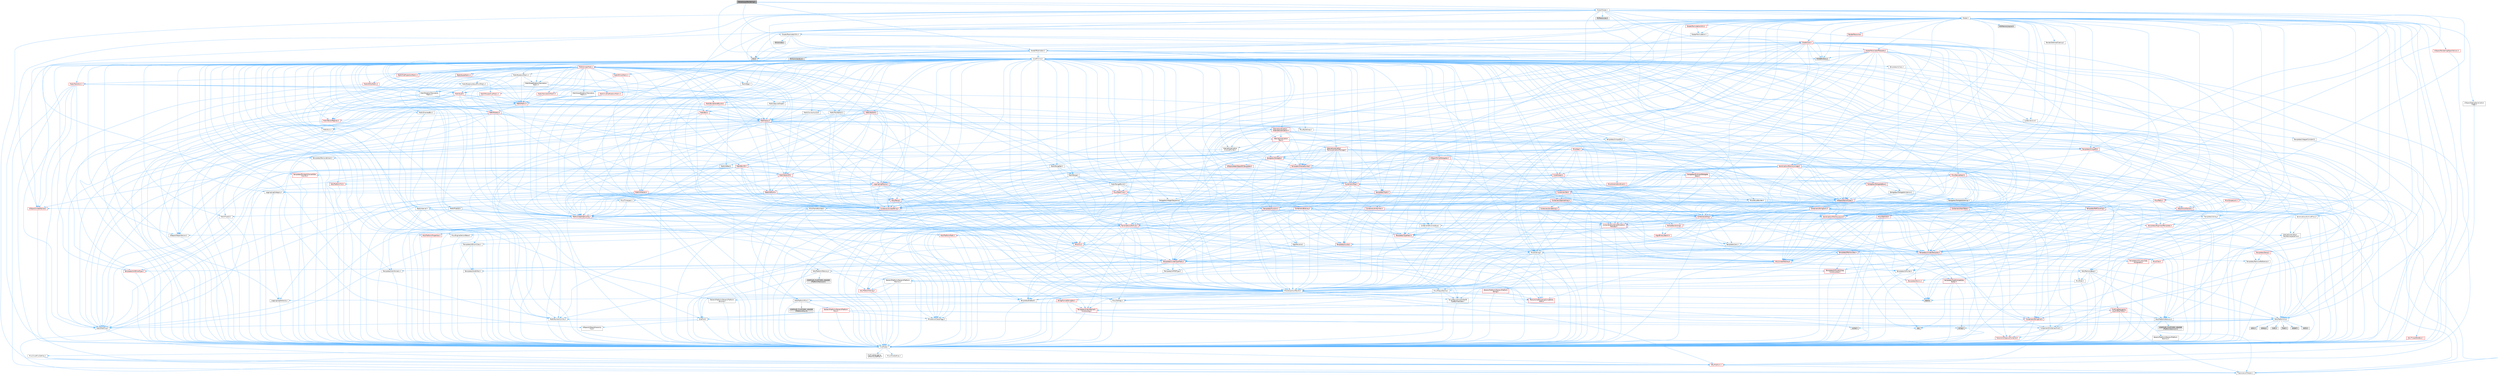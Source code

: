 digraph "StereoLayerRendering.h"
{
 // INTERACTIVE_SVG=YES
 // LATEX_PDF_SIZE
  bgcolor="transparent";
  edge [fontname=Helvetica,fontsize=10,labelfontname=Helvetica,labelfontsize=10];
  node [fontname=Helvetica,fontsize=10,shape=box,height=0.2,width=0.4];
  Node1 [id="Node000001",label="StereoLayerRendering.h",height=0.2,width=0.4,color="gray40", fillcolor="grey60", style="filled", fontcolor="black",tooltip=" "];
  Node1 -> Node2 [id="edge1_Node000001_Node000002",color="steelblue1",style="solid",tooltip=" "];
  Node2 [id="Node000002",label="CoreMinimal.h",height=0.2,width=0.4,color="grey40", fillcolor="white", style="filled",URL="$d7/d67/CoreMinimal_8h.html",tooltip=" "];
  Node2 -> Node3 [id="edge2_Node000002_Node000003",color="steelblue1",style="solid",tooltip=" "];
  Node3 [id="Node000003",label="CoreTypes.h",height=0.2,width=0.4,color="grey40", fillcolor="white", style="filled",URL="$dc/dec/CoreTypes_8h.html",tooltip=" "];
  Node3 -> Node4 [id="edge3_Node000003_Node000004",color="steelblue1",style="solid",tooltip=" "];
  Node4 [id="Node000004",label="HAL/Platform.h",height=0.2,width=0.4,color="red", fillcolor="#FFF0F0", style="filled",URL="$d9/dd0/Platform_8h.html",tooltip=" "];
  Node4 -> Node8 [id="edge4_Node000004_Node000008",color="steelblue1",style="solid",tooltip=" "];
  Node8 [id="Node000008",label="PreprocessorHelpers.h",height=0.2,width=0.4,color="grey40", fillcolor="white", style="filled",URL="$db/ddb/PreprocessorHelpers_8h.html",tooltip=" "];
  Node3 -> Node14 [id="edge5_Node000003_Node000014",color="steelblue1",style="solid",tooltip=" "];
  Node14 [id="Node000014",label="ProfilingDebugging\l/UMemoryDefines.h",height=0.2,width=0.4,color="grey40", fillcolor="white", style="filled",URL="$d2/da2/UMemoryDefines_8h.html",tooltip=" "];
  Node3 -> Node15 [id="edge6_Node000003_Node000015",color="steelblue1",style="solid",tooltip=" "];
  Node15 [id="Node000015",label="Misc/CoreMiscDefines.h",height=0.2,width=0.4,color="grey40", fillcolor="white", style="filled",URL="$da/d38/CoreMiscDefines_8h.html",tooltip=" "];
  Node15 -> Node4 [id="edge7_Node000015_Node000004",color="steelblue1",style="solid",tooltip=" "];
  Node15 -> Node8 [id="edge8_Node000015_Node000008",color="steelblue1",style="solid",tooltip=" "];
  Node3 -> Node16 [id="edge9_Node000003_Node000016",color="steelblue1",style="solid",tooltip=" "];
  Node16 [id="Node000016",label="Misc/CoreDefines.h",height=0.2,width=0.4,color="grey40", fillcolor="white", style="filled",URL="$d3/dd2/CoreDefines_8h.html",tooltip=" "];
  Node2 -> Node17 [id="edge10_Node000002_Node000017",color="steelblue1",style="solid",tooltip=" "];
  Node17 [id="Node000017",label="CoreFwd.h",height=0.2,width=0.4,color="grey40", fillcolor="white", style="filled",URL="$d1/d1e/CoreFwd_8h.html",tooltip=" "];
  Node17 -> Node3 [id="edge11_Node000017_Node000003",color="steelblue1",style="solid",tooltip=" "];
  Node17 -> Node18 [id="edge12_Node000017_Node000018",color="steelblue1",style="solid",tooltip=" "];
  Node18 [id="Node000018",label="Containers/ContainersFwd.h",height=0.2,width=0.4,color="grey40", fillcolor="white", style="filled",URL="$d4/d0a/ContainersFwd_8h.html",tooltip=" "];
  Node18 -> Node4 [id="edge13_Node000018_Node000004",color="steelblue1",style="solid",tooltip=" "];
  Node18 -> Node3 [id="edge14_Node000018_Node000003",color="steelblue1",style="solid",tooltip=" "];
  Node18 -> Node19 [id="edge15_Node000018_Node000019",color="steelblue1",style="solid",tooltip=" "];
  Node19 [id="Node000019",label="Traits/IsContiguousContainer.h",height=0.2,width=0.4,color="red", fillcolor="#FFF0F0", style="filled",URL="$d5/d3c/IsContiguousContainer_8h.html",tooltip=" "];
  Node19 -> Node3 [id="edge16_Node000019_Node000003",color="steelblue1",style="solid",tooltip=" "];
  Node17 -> Node22 [id="edge17_Node000017_Node000022",color="steelblue1",style="solid",tooltip=" "];
  Node22 [id="Node000022",label="Math/MathFwd.h",height=0.2,width=0.4,color="grey40", fillcolor="white", style="filled",URL="$d2/d10/MathFwd_8h.html",tooltip=" "];
  Node22 -> Node4 [id="edge18_Node000022_Node000004",color="steelblue1",style="solid",tooltip=" "];
  Node17 -> Node23 [id="edge19_Node000017_Node000023",color="steelblue1",style="solid",tooltip=" "];
  Node23 [id="Node000023",label="UObject/UObjectHierarchy\lFwd.h",height=0.2,width=0.4,color="grey40", fillcolor="white", style="filled",URL="$d3/d13/UObjectHierarchyFwd_8h.html",tooltip=" "];
  Node2 -> Node23 [id="edge20_Node000002_Node000023",color="steelblue1",style="solid",tooltip=" "];
  Node2 -> Node18 [id="edge21_Node000002_Node000018",color="steelblue1",style="solid",tooltip=" "];
  Node2 -> Node24 [id="edge22_Node000002_Node000024",color="steelblue1",style="solid",tooltip=" "];
  Node24 [id="Node000024",label="Misc/VarArgs.h",height=0.2,width=0.4,color="grey40", fillcolor="white", style="filled",URL="$d5/d6f/VarArgs_8h.html",tooltip=" "];
  Node24 -> Node3 [id="edge23_Node000024_Node000003",color="steelblue1",style="solid",tooltip=" "];
  Node2 -> Node25 [id="edge24_Node000002_Node000025",color="steelblue1",style="solid",tooltip=" "];
  Node25 [id="Node000025",label="Logging/LogVerbosity.h",height=0.2,width=0.4,color="grey40", fillcolor="white", style="filled",URL="$d2/d8f/LogVerbosity_8h.html",tooltip=" "];
  Node25 -> Node3 [id="edge25_Node000025_Node000003",color="steelblue1",style="solid",tooltip=" "];
  Node2 -> Node26 [id="edge26_Node000002_Node000026",color="steelblue1",style="solid",tooltip=" "];
  Node26 [id="Node000026",label="Misc/OutputDevice.h",height=0.2,width=0.4,color="grey40", fillcolor="white", style="filled",URL="$d7/d32/OutputDevice_8h.html",tooltip=" "];
  Node26 -> Node17 [id="edge27_Node000026_Node000017",color="steelblue1",style="solid",tooltip=" "];
  Node26 -> Node3 [id="edge28_Node000026_Node000003",color="steelblue1",style="solid",tooltip=" "];
  Node26 -> Node25 [id="edge29_Node000026_Node000025",color="steelblue1",style="solid",tooltip=" "];
  Node26 -> Node24 [id="edge30_Node000026_Node000024",color="steelblue1",style="solid",tooltip=" "];
  Node26 -> Node27 [id="edge31_Node000026_Node000027",color="steelblue1",style="solid",tooltip=" "];
  Node27 [id="Node000027",label="Templates/IsArrayOrRefOf\lTypeByPredicate.h",height=0.2,width=0.4,color="grey40", fillcolor="white", style="filled",URL="$d6/da1/IsArrayOrRefOfTypeByPredicate_8h.html",tooltip=" "];
  Node27 -> Node3 [id="edge32_Node000027_Node000003",color="steelblue1",style="solid",tooltip=" "];
  Node26 -> Node28 [id="edge33_Node000026_Node000028",color="steelblue1",style="solid",tooltip=" "];
  Node28 [id="Node000028",label="Templates/IsValidVariadic\lFunctionArg.h",height=0.2,width=0.4,color="red", fillcolor="#FFF0F0", style="filled",URL="$d0/dc8/IsValidVariadicFunctionArg_8h.html",tooltip=" "];
  Node28 -> Node3 [id="edge34_Node000028_Node000003",color="steelblue1",style="solid",tooltip=" "];
  Node26 -> Node30 [id="edge35_Node000026_Node000030",color="steelblue1",style="solid",tooltip=" "];
  Node30 [id="Node000030",label="Traits/IsCharEncodingCompatible\lWith.h",height=0.2,width=0.4,color="red", fillcolor="#FFF0F0", style="filled",URL="$df/dd1/IsCharEncodingCompatibleWith_8h.html",tooltip=" "];
  Node2 -> Node32 [id="edge36_Node000002_Node000032",color="steelblue1",style="solid",tooltip=" "];
  Node32 [id="Node000032",label="HAL/PlatformCrt.h",height=0.2,width=0.4,color="grey40", fillcolor="white", style="filled",URL="$d8/d75/PlatformCrt_8h.html",tooltip=" "];
  Node32 -> Node33 [id="edge37_Node000032_Node000033",color="steelblue1",style="solid",tooltip=" "];
  Node33 [id="Node000033",label="new",height=0.2,width=0.4,color="grey60", fillcolor="#E0E0E0", style="filled",tooltip=" "];
  Node32 -> Node34 [id="edge38_Node000032_Node000034",color="steelblue1",style="solid",tooltip=" "];
  Node34 [id="Node000034",label="wchar.h",height=0.2,width=0.4,color="grey60", fillcolor="#E0E0E0", style="filled",tooltip=" "];
  Node32 -> Node35 [id="edge39_Node000032_Node000035",color="steelblue1",style="solid",tooltip=" "];
  Node35 [id="Node000035",label="stddef.h",height=0.2,width=0.4,color="grey60", fillcolor="#E0E0E0", style="filled",tooltip=" "];
  Node32 -> Node36 [id="edge40_Node000032_Node000036",color="steelblue1",style="solid",tooltip=" "];
  Node36 [id="Node000036",label="stdlib.h",height=0.2,width=0.4,color="grey60", fillcolor="#E0E0E0", style="filled",tooltip=" "];
  Node32 -> Node37 [id="edge41_Node000032_Node000037",color="steelblue1",style="solid",tooltip=" "];
  Node37 [id="Node000037",label="stdio.h",height=0.2,width=0.4,color="grey60", fillcolor="#E0E0E0", style="filled",tooltip=" "];
  Node32 -> Node38 [id="edge42_Node000032_Node000038",color="steelblue1",style="solid",tooltip=" "];
  Node38 [id="Node000038",label="stdarg.h",height=0.2,width=0.4,color="grey60", fillcolor="#E0E0E0", style="filled",tooltip=" "];
  Node32 -> Node39 [id="edge43_Node000032_Node000039",color="steelblue1",style="solid",tooltip=" "];
  Node39 [id="Node000039",label="math.h",height=0.2,width=0.4,color="grey60", fillcolor="#E0E0E0", style="filled",tooltip=" "];
  Node32 -> Node40 [id="edge44_Node000032_Node000040",color="steelblue1",style="solid",tooltip=" "];
  Node40 [id="Node000040",label="float.h",height=0.2,width=0.4,color="grey60", fillcolor="#E0E0E0", style="filled",tooltip=" "];
  Node32 -> Node41 [id="edge45_Node000032_Node000041",color="steelblue1",style="solid",tooltip=" "];
  Node41 [id="Node000041",label="string.h",height=0.2,width=0.4,color="grey60", fillcolor="#E0E0E0", style="filled",tooltip=" "];
  Node2 -> Node42 [id="edge46_Node000002_Node000042",color="steelblue1",style="solid",tooltip=" "];
  Node42 [id="Node000042",label="HAL/PlatformMisc.h",height=0.2,width=0.4,color="grey40", fillcolor="white", style="filled",URL="$d0/df5/PlatformMisc_8h.html",tooltip=" "];
  Node42 -> Node3 [id="edge47_Node000042_Node000003",color="steelblue1",style="solid",tooltip=" "];
  Node42 -> Node43 [id="edge48_Node000042_Node000043",color="steelblue1",style="solid",tooltip=" "];
  Node43 [id="Node000043",label="GenericPlatform/GenericPlatform\lMisc.h",height=0.2,width=0.4,color="red", fillcolor="#FFF0F0", style="filled",URL="$db/d9a/GenericPlatformMisc_8h.html",tooltip=" "];
  Node43 -> Node44 [id="edge49_Node000043_Node000044",color="steelblue1",style="solid",tooltip=" "];
  Node44 [id="Node000044",label="Containers/StringFwd.h",height=0.2,width=0.4,color="red", fillcolor="#FFF0F0", style="filled",URL="$df/d37/StringFwd_8h.html",tooltip=" "];
  Node44 -> Node3 [id="edge50_Node000044_Node000003",color="steelblue1",style="solid",tooltip=" "];
  Node44 -> Node19 [id="edge51_Node000044_Node000019",color="steelblue1",style="solid",tooltip=" "];
  Node43 -> Node17 [id="edge52_Node000043_Node000017",color="steelblue1",style="solid",tooltip=" "];
  Node43 -> Node3 [id="edge53_Node000043_Node000003",color="steelblue1",style="solid",tooltip=" "];
  Node43 -> Node32 [id="edge54_Node000043_Node000032",color="steelblue1",style="solid",tooltip=" "];
  Node43 -> Node47 [id="edge55_Node000043_Node000047",color="steelblue1",style="solid",tooltip=" "];
  Node47 [id="Node000047",label="Math/NumericLimits.h",height=0.2,width=0.4,color="grey40", fillcolor="white", style="filled",URL="$df/d1b/NumericLimits_8h.html",tooltip=" "];
  Node47 -> Node3 [id="edge56_Node000047_Node000003",color="steelblue1",style="solid",tooltip=" "];
  Node43 -> Node49 [id="edge57_Node000043_Node000049",color="steelblue1",style="solid",tooltip=" "];
  Node49 [id="Node000049",label="Misc/EnumClassFlags.h",height=0.2,width=0.4,color="grey40", fillcolor="white", style="filled",URL="$d8/de7/EnumClassFlags_8h.html",tooltip=" "];
  Node42 -> Node52 [id="edge58_Node000042_Node000052",color="steelblue1",style="solid",tooltip=" "];
  Node52 [id="Node000052",label="COMPILED_PLATFORM_HEADER\l(PlatformMisc.h)",height=0.2,width=0.4,color="grey60", fillcolor="#E0E0E0", style="filled",tooltip=" "];
  Node42 -> Node53 [id="edge59_Node000042_Node000053",color="steelblue1",style="solid",tooltip=" "];
  Node53 [id="Node000053",label="ProfilingDebugging\l/CpuProfilerTrace.h",height=0.2,width=0.4,color="red", fillcolor="#FFF0F0", style="filled",URL="$da/dcb/CpuProfilerTrace_8h.html",tooltip=" "];
  Node53 -> Node3 [id="edge60_Node000053_Node000003",color="steelblue1",style="solid",tooltip=" "];
  Node53 -> Node18 [id="edge61_Node000053_Node000018",color="steelblue1",style="solid",tooltip=" "];
  Node53 -> Node54 [id="edge62_Node000053_Node000054",color="steelblue1",style="solid",tooltip=" "];
  Node54 [id="Node000054",label="HAL/PlatformAtomics.h",height=0.2,width=0.4,color="grey40", fillcolor="white", style="filled",URL="$d3/d36/PlatformAtomics_8h.html",tooltip=" "];
  Node54 -> Node3 [id="edge63_Node000054_Node000003",color="steelblue1",style="solid",tooltip=" "];
  Node54 -> Node55 [id="edge64_Node000054_Node000055",color="steelblue1",style="solid",tooltip=" "];
  Node55 [id="Node000055",label="GenericPlatform/GenericPlatform\lAtomics.h",height=0.2,width=0.4,color="grey40", fillcolor="white", style="filled",URL="$da/d72/GenericPlatformAtomics_8h.html",tooltip=" "];
  Node55 -> Node3 [id="edge65_Node000055_Node000003",color="steelblue1",style="solid",tooltip=" "];
  Node54 -> Node56 [id="edge66_Node000054_Node000056",color="steelblue1",style="solid",tooltip=" "];
  Node56 [id="Node000056",label="COMPILED_PLATFORM_HEADER\l(PlatformAtomics.h)",height=0.2,width=0.4,color="grey60", fillcolor="#E0E0E0", style="filled",tooltip=" "];
  Node53 -> Node8 [id="edge67_Node000053_Node000008",color="steelblue1",style="solid",tooltip=" "];
  Node2 -> Node61 [id="edge68_Node000002_Node000061",color="steelblue1",style="solid",tooltip=" "];
  Node61 [id="Node000061",label="Misc/AssertionMacros.h",height=0.2,width=0.4,color="grey40", fillcolor="white", style="filled",URL="$d0/dfa/AssertionMacros_8h.html",tooltip=" "];
  Node61 -> Node3 [id="edge69_Node000061_Node000003",color="steelblue1",style="solid",tooltip=" "];
  Node61 -> Node4 [id="edge70_Node000061_Node000004",color="steelblue1",style="solid",tooltip=" "];
  Node61 -> Node42 [id="edge71_Node000061_Node000042",color="steelblue1",style="solid",tooltip=" "];
  Node61 -> Node8 [id="edge72_Node000061_Node000008",color="steelblue1",style="solid",tooltip=" "];
  Node61 -> Node62 [id="edge73_Node000061_Node000062",color="steelblue1",style="solid",tooltip=" "];
  Node62 [id="Node000062",label="Templates/EnableIf.h",height=0.2,width=0.4,color="grey40", fillcolor="white", style="filled",URL="$d7/d60/EnableIf_8h.html",tooltip=" "];
  Node62 -> Node3 [id="edge74_Node000062_Node000003",color="steelblue1",style="solid",tooltip=" "];
  Node61 -> Node27 [id="edge75_Node000061_Node000027",color="steelblue1",style="solid",tooltip=" "];
  Node61 -> Node28 [id="edge76_Node000061_Node000028",color="steelblue1",style="solid",tooltip=" "];
  Node61 -> Node30 [id="edge77_Node000061_Node000030",color="steelblue1",style="solid",tooltip=" "];
  Node61 -> Node24 [id="edge78_Node000061_Node000024",color="steelblue1",style="solid",tooltip=" "];
  Node61 -> Node63 [id="edge79_Node000061_Node000063",color="steelblue1",style="solid",tooltip=" "];
  Node63 [id="Node000063",label="String/FormatStringSan.h",height=0.2,width=0.4,color="red", fillcolor="#FFF0F0", style="filled",URL="$d3/d8b/FormatStringSan_8h.html",tooltip=" "];
  Node63 -> Node3 [id="edge80_Node000063_Node000003",color="steelblue1",style="solid",tooltip=" "];
  Node63 -> Node28 [id="edge81_Node000063_Node000028",color="steelblue1",style="solid",tooltip=" "];
  Node63 -> Node18 [id="edge82_Node000063_Node000018",color="steelblue1",style="solid",tooltip=" "];
  Node61 -> Node69 [id="edge83_Node000061_Node000069",color="steelblue1",style="solid",tooltip=" "];
  Node69 [id="Node000069",label="atomic",height=0.2,width=0.4,color="grey60", fillcolor="#E0E0E0", style="filled",tooltip=" "];
  Node2 -> Node70 [id="edge84_Node000002_Node000070",color="steelblue1",style="solid",tooltip=" "];
  Node70 [id="Node000070",label="Templates/IsPointer.h",height=0.2,width=0.4,color="grey40", fillcolor="white", style="filled",URL="$d7/d05/IsPointer_8h.html",tooltip=" "];
  Node70 -> Node3 [id="edge85_Node000070_Node000003",color="steelblue1",style="solid",tooltip=" "];
  Node2 -> Node71 [id="edge86_Node000002_Node000071",color="steelblue1",style="solid",tooltip=" "];
  Node71 [id="Node000071",label="HAL/PlatformMemory.h",height=0.2,width=0.4,color="grey40", fillcolor="white", style="filled",URL="$de/d68/PlatformMemory_8h.html",tooltip=" "];
  Node71 -> Node3 [id="edge87_Node000071_Node000003",color="steelblue1",style="solid",tooltip=" "];
  Node71 -> Node72 [id="edge88_Node000071_Node000072",color="steelblue1",style="solid",tooltip=" "];
  Node72 [id="Node000072",label="GenericPlatform/GenericPlatform\lMemory.h",height=0.2,width=0.4,color="grey40", fillcolor="white", style="filled",URL="$dd/d22/GenericPlatformMemory_8h.html",tooltip=" "];
  Node72 -> Node17 [id="edge89_Node000072_Node000017",color="steelblue1",style="solid",tooltip=" "];
  Node72 -> Node3 [id="edge90_Node000072_Node000003",color="steelblue1",style="solid",tooltip=" "];
  Node72 -> Node73 [id="edge91_Node000072_Node000073",color="steelblue1",style="solid",tooltip=" "];
  Node73 [id="Node000073",label="HAL/PlatformString.h",height=0.2,width=0.4,color="red", fillcolor="#FFF0F0", style="filled",URL="$db/db5/PlatformString_8h.html",tooltip=" "];
  Node73 -> Node3 [id="edge92_Node000073_Node000003",color="steelblue1",style="solid",tooltip=" "];
  Node72 -> Node41 [id="edge93_Node000072_Node000041",color="steelblue1",style="solid",tooltip=" "];
  Node72 -> Node34 [id="edge94_Node000072_Node000034",color="steelblue1",style="solid",tooltip=" "];
  Node71 -> Node75 [id="edge95_Node000071_Node000075",color="steelblue1",style="solid",tooltip=" "];
  Node75 [id="Node000075",label="COMPILED_PLATFORM_HEADER\l(PlatformMemory.h)",height=0.2,width=0.4,color="grey60", fillcolor="#E0E0E0", style="filled",tooltip=" "];
  Node2 -> Node54 [id="edge96_Node000002_Node000054",color="steelblue1",style="solid",tooltip=" "];
  Node2 -> Node76 [id="edge97_Node000002_Node000076",color="steelblue1",style="solid",tooltip=" "];
  Node76 [id="Node000076",label="Misc/Exec.h",height=0.2,width=0.4,color="grey40", fillcolor="white", style="filled",URL="$de/ddb/Exec_8h.html",tooltip=" "];
  Node76 -> Node3 [id="edge98_Node000076_Node000003",color="steelblue1",style="solid",tooltip=" "];
  Node76 -> Node61 [id="edge99_Node000076_Node000061",color="steelblue1",style="solid",tooltip=" "];
  Node2 -> Node77 [id="edge100_Node000002_Node000077",color="steelblue1",style="solid",tooltip=" "];
  Node77 [id="Node000077",label="HAL/MemoryBase.h",height=0.2,width=0.4,color="grey40", fillcolor="white", style="filled",URL="$d6/d9f/MemoryBase_8h.html",tooltip=" "];
  Node77 -> Node3 [id="edge101_Node000077_Node000003",color="steelblue1",style="solid",tooltip=" "];
  Node77 -> Node54 [id="edge102_Node000077_Node000054",color="steelblue1",style="solid",tooltip=" "];
  Node77 -> Node32 [id="edge103_Node000077_Node000032",color="steelblue1",style="solid",tooltip=" "];
  Node77 -> Node76 [id="edge104_Node000077_Node000076",color="steelblue1",style="solid",tooltip=" "];
  Node77 -> Node26 [id="edge105_Node000077_Node000026",color="steelblue1",style="solid",tooltip=" "];
  Node77 -> Node78 [id="edge106_Node000077_Node000078",color="steelblue1",style="solid",tooltip=" "];
  Node78 [id="Node000078",label="Templates/Atomic.h",height=0.2,width=0.4,color="red", fillcolor="#FFF0F0", style="filled",URL="$d3/d91/Atomic_8h.html",tooltip=" "];
  Node78 -> Node69 [id="edge107_Node000078_Node000069",color="steelblue1",style="solid",tooltip=" "];
  Node2 -> Node87 [id="edge108_Node000002_Node000087",color="steelblue1",style="solid",tooltip=" "];
  Node87 [id="Node000087",label="HAL/UnrealMemory.h",height=0.2,width=0.4,color="red", fillcolor="#FFF0F0", style="filled",URL="$d9/d96/UnrealMemory_8h.html",tooltip=" "];
  Node87 -> Node3 [id="edge109_Node000087_Node000003",color="steelblue1",style="solid",tooltip=" "];
  Node87 -> Node72 [id="edge110_Node000087_Node000072",color="steelblue1",style="solid",tooltip=" "];
  Node87 -> Node77 [id="edge111_Node000087_Node000077",color="steelblue1",style="solid",tooltip=" "];
  Node87 -> Node71 [id="edge112_Node000087_Node000071",color="steelblue1",style="solid",tooltip=" "];
  Node87 -> Node70 [id="edge113_Node000087_Node000070",color="steelblue1",style="solid",tooltip=" "];
  Node2 -> Node89 [id="edge114_Node000002_Node000089",color="steelblue1",style="solid",tooltip=" "];
  Node89 [id="Node000089",label="Templates/IsArithmetic.h",height=0.2,width=0.4,color="grey40", fillcolor="white", style="filled",URL="$d2/d5d/IsArithmetic_8h.html",tooltip=" "];
  Node89 -> Node3 [id="edge115_Node000089_Node000003",color="steelblue1",style="solid",tooltip=" "];
  Node2 -> Node83 [id="edge116_Node000002_Node000083",color="steelblue1",style="solid",tooltip=" "];
  Node83 [id="Node000083",label="Templates/AndOrNot.h",height=0.2,width=0.4,color="grey40", fillcolor="white", style="filled",URL="$db/d0a/AndOrNot_8h.html",tooltip=" "];
  Node83 -> Node3 [id="edge117_Node000083_Node000003",color="steelblue1",style="solid",tooltip=" "];
  Node2 -> Node90 [id="edge118_Node000002_Node000090",color="steelblue1",style="solid",tooltip=" "];
  Node90 [id="Node000090",label="Templates/IsPODType.h",height=0.2,width=0.4,color="grey40", fillcolor="white", style="filled",URL="$d7/db1/IsPODType_8h.html",tooltip=" "];
  Node90 -> Node3 [id="edge119_Node000090_Node000003",color="steelblue1",style="solid",tooltip=" "];
  Node2 -> Node91 [id="edge120_Node000002_Node000091",color="steelblue1",style="solid",tooltip=" "];
  Node91 [id="Node000091",label="Templates/IsUECoreType.h",height=0.2,width=0.4,color="red", fillcolor="#FFF0F0", style="filled",URL="$d1/db8/IsUECoreType_8h.html",tooltip=" "];
  Node91 -> Node3 [id="edge121_Node000091_Node000003",color="steelblue1",style="solid",tooltip=" "];
  Node2 -> Node84 [id="edge122_Node000002_Node000084",color="steelblue1",style="solid",tooltip=" "];
  Node84 [id="Node000084",label="Templates/IsTriviallyCopy\lConstructible.h",height=0.2,width=0.4,color="red", fillcolor="#FFF0F0", style="filled",URL="$d3/d78/IsTriviallyCopyConstructible_8h.html",tooltip=" "];
  Node84 -> Node3 [id="edge123_Node000084_Node000003",color="steelblue1",style="solid",tooltip=" "];
  Node2 -> Node92 [id="edge124_Node000002_Node000092",color="steelblue1",style="solid",tooltip=" "];
  Node92 [id="Node000092",label="Templates/UnrealTypeTraits.h",height=0.2,width=0.4,color="red", fillcolor="#FFF0F0", style="filled",URL="$d2/d2d/UnrealTypeTraits_8h.html",tooltip=" "];
  Node92 -> Node3 [id="edge125_Node000092_Node000003",color="steelblue1",style="solid",tooltip=" "];
  Node92 -> Node70 [id="edge126_Node000092_Node000070",color="steelblue1",style="solid",tooltip=" "];
  Node92 -> Node61 [id="edge127_Node000092_Node000061",color="steelblue1",style="solid",tooltip=" "];
  Node92 -> Node83 [id="edge128_Node000092_Node000083",color="steelblue1",style="solid",tooltip=" "];
  Node92 -> Node62 [id="edge129_Node000092_Node000062",color="steelblue1",style="solid",tooltip=" "];
  Node92 -> Node89 [id="edge130_Node000092_Node000089",color="steelblue1",style="solid",tooltip=" "];
  Node92 -> Node90 [id="edge131_Node000092_Node000090",color="steelblue1",style="solid",tooltip=" "];
  Node92 -> Node91 [id="edge132_Node000092_Node000091",color="steelblue1",style="solid",tooltip=" "];
  Node92 -> Node84 [id="edge133_Node000092_Node000084",color="steelblue1",style="solid",tooltip=" "];
  Node2 -> Node62 [id="edge134_Node000002_Node000062",color="steelblue1",style="solid",tooltip=" "];
  Node2 -> Node94 [id="edge135_Node000002_Node000094",color="steelblue1",style="solid",tooltip=" "];
  Node94 [id="Node000094",label="Templates/RemoveReference.h",height=0.2,width=0.4,color="grey40", fillcolor="white", style="filled",URL="$da/dbe/RemoveReference_8h.html",tooltip=" "];
  Node94 -> Node3 [id="edge136_Node000094_Node000003",color="steelblue1",style="solid",tooltip=" "];
  Node2 -> Node95 [id="edge137_Node000002_Node000095",color="steelblue1",style="solid",tooltip=" "];
  Node95 [id="Node000095",label="Templates/IntegralConstant.h",height=0.2,width=0.4,color="grey40", fillcolor="white", style="filled",URL="$db/d1b/IntegralConstant_8h.html",tooltip=" "];
  Node95 -> Node3 [id="edge138_Node000095_Node000003",color="steelblue1",style="solid",tooltip=" "];
  Node2 -> Node96 [id="edge139_Node000002_Node000096",color="steelblue1",style="solid",tooltip=" "];
  Node96 [id="Node000096",label="Templates/IsClass.h",height=0.2,width=0.4,color="grey40", fillcolor="white", style="filled",URL="$db/dcb/IsClass_8h.html",tooltip=" "];
  Node96 -> Node3 [id="edge140_Node000096_Node000003",color="steelblue1",style="solid",tooltip=" "];
  Node2 -> Node97 [id="edge141_Node000002_Node000097",color="steelblue1",style="solid",tooltip=" "];
  Node97 [id="Node000097",label="Templates/TypeCompatible\lBytes.h",height=0.2,width=0.4,color="red", fillcolor="#FFF0F0", style="filled",URL="$df/d0a/TypeCompatibleBytes_8h.html",tooltip=" "];
  Node97 -> Node3 [id="edge142_Node000097_Node000003",color="steelblue1",style="solid",tooltip=" "];
  Node97 -> Node41 [id="edge143_Node000097_Node000041",color="steelblue1",style="solid",tooltip=" "];
  Node97 -> Node33 [id="edge144_Node000097_Node000033",color="steelblue1",style="solid",tooltip=" "];
  Node2 -> Node19 [id="edge145_Node000002_Node000019",color="steelblue1",style="solid",tooltip=" "];
  Node2 -> Node98 [id="edge146_Node000002_Node000098",color="steelblue1",style="solid",tooltip=" "];
  Node98 [id="Node000098",label="Templates/UnrealTemplate.h",height=0.2,width=0.4,color="red", fillcolor="#FFF0F0", style="filled",URL="$d4/d24/UnrealTemplate_8h.html",tooltip=" "];
  Node98 -> Node3 [id="edge147_Node000098_Node000003",color="steelblue1",style="solid",tooltip=" "];
  Node98 -> Node70 [id="edge148_Node000098_Node000070",color="steelblue1",style="solid",tooltip=" "];
  Node98 -> Node87 [id="edge149_Node000098_Node000087",color="steelblue1",style="solid",tooltip=" "];
  Node98 -> Node92 [id="edge150_Node000098_Node000092",color="steelblue1",style="solid",tooltip=" "];
  Node98 -> Node94 [id="edge151_Node000098_Node000094",color="steelblue1",style="solid",tooltip=" "];
  Node98 -> Node97 [id="edge152_Node000098_Node000097",color="steelblue1",style="solid",tooltip=" "];
  Node98 -> Node19 [id="edge153_Node000098_Node000019",color="steelblue1",style="solid",tooltip=" "];
  Node2 -> Node47 [id="edge154_Node000002_Node000047",color="steelblue1",style="solid",tooltip=" "];
  Node2 -> Node102 [id="edge155_Node000002_Node000102",color="steelblue1",style="solid",tooltip=" "];
  Node102 [id="Node000102",label="HAL/PlatformMath.h",height=0.2,width=0.4,color="red", fillcolor="#FFF0F0", style="filled",URL="$dc/d53/PlatformMath_8h.html",tooltip=" "];
  Node102 -> Node3 [id="edge156_Node000102_Node000003",color="steelblue1",style="solid",tooltip=" "];
  Node2 -> Node85 [id="edge157_Node000002_Node000085",color="steelblue1",style="solid",tooltip=" "];
  Node85 [id="Node000085",label="Templates/IsTriviallyCopy\lAssignable.h",height=0.2,width=0.4,color="red", fillcolor="#FFF0F0", style="filled",URL="$d2/df2/IsTriviallyCopyAssignable_8h.html",tooltip=" "];
  Node85 -> Node3 [id="edge158_Node000085_Node000003",color="steelblue1",style="solid",tooltip=" "];
  Node2 -> Node110 [id="edge159_Node000002_Node000110",color="steelblue1",style="solid",tooltip=" "];
  Node110 [id="Node000110",label="Templates/MemoryOps.h",height=0.2,width=0.4,color="red", fillcolor="#FFF0F0", style="filled",URL="$db/dea/MemoryOps_8h.html",tooltip=" "];
  Node110 -> Node3 [id="edge160_Node000110_Node000003",color="steelblue1",style="solid",tooltip=" "];
  Node110 -> Node87 [id="edge161_Node000110_Node000087",color="steelblue1",style="solid",tooltip=" "];
  Node110 -> Node85 [id="edge162_Node000110_Node000085",color="steelblue1",style="solid",tooltip=" "];
  Node110 -> Node84 [id="edge163_Node000110_Node000084",color="steelblue1",style="solid",tooltip=" "];
  Node110 -> Node92 [id="edge164_Node000110_Node000092",color="steelblue1",style="solid",tooltip=" "];
  Node110 -> Node33 [id="edge165_Node000110_Node000033",color="steelblue1",style="solid",tooltip=" "];
  Node2 -> Node111 [id="edge166_Node000002_Node000111",color="steelblue1",style="solid",tooltip=" "];
  Node111 [id="Node000111",label="Containers/ContainerAllocation\lPolicies.h",height=0.2,width=0.4,color="red", fillcolor="#FFF0F0", style="filled",URL="$d7/dff/ContainerAllocationPolicies_8h.html",tooltip=" "];
  Node111 -> Node3 [id="edge167_Node000111_Node000003",color="steelblue1",style="solid",tooltip=" "];
  Node111 -> Node111 [id="edge168_Node000111_Node000111",color="steelblue1",style="solid",tooltip=" "];
  Node111 -> Node102 [id="edge169_Node000111_Node000102",color="steelblue1",style="solid",tooltip=" "];
  Node111 -> Node87 [id="edge170_Node000111_Node000087",color="steelblue1",style="solid",tooltip=" "];
  Node111 -> Node47 [id="edge171_Node000111_Node000047",color="steelblue1",style="solid",tooltip=" "];
  Node111 -> Node61 [id="edge172_Node000111_Node000061",color="steelblue1",style="solid",tooltip=" "];
  Node111 -> Node110 [id="edge173_Node000111_Node000110",color="steelblue1",style="solid",tooltip=" "];
  Node111 -> Node97 [id="edge174_Node000111_Node000097",color="steelblue1",style="solid",tooltip=" "];
  Node2 -> Node114 [id="edge175_Node000002_Node000114",color="steelblue1",style="solid",tooltip=" "];
  Node114 [id="Node000114",label="Templates/IsEnumClass.h",height=0.2,width=0.4,color="grey40", fillcolor="white", style="filled",URL="$d7/d15/IsEnumClass_8h.html",tooltip=" "];
  Node114 -> Node3 [id="edge176_Node000114_Node000003",color="steelblue1",style="solid",tooltip=" "];
  Node114 -> Node83 [id="edge177_Node000114_Node000083",color="steelblue1",style="solid",tooltip=" "];
  Node2 -> Node115 [id="edge178_Node000002_Node000115",color="steelblue1",style="solid",tooltip=" "];
  Node115 [id="Node000115",label="HAL/PlatformProperties.h",height=0.2,width=0.4,color="red", fillcolor="#FFF0F0", style="filled",URL="$d9/db0/PlatformProperties_8h.html",tooltip=" "];
  Node115 -> Node3 [id="edge179_Node000115_Node000003",color="steelblue1",style="solid",tooltip=" "];
  Node2 -> Node118 [id="edge180_Node000002_Node000118",color="steelblue1",style="solid",tooltip=" "];
  Node118 [id="Node000118",label="Misc/EngineVersionBase.h",height=0.2,width=0.4,color="grey40", fillcolor="white", style="filled",URL="$d5/d2b/EngineVersionBase_8h.html",tooltip=" "];
  Node118 -> Node3 [id="edge181_Node000118_Node000003",color="steelblue1",style="solid",tooltip=" "];
  Node2 -> Node119 [id="edge182_Node000002_Node000119",color="steelblue1",style="solid",tooltip=" "];
  Node119 [id="Node000119",label="Internationalization\l/TextNamespaceFwd.h",height=0.2,width=0.4,color="grey40", fillcolor="white", style="filled",URL="$d8/d97/TextNamespaceFwd_8h.html",tooltip=" "];
  Node119 -> Node3 [id="edge183_Node000119_Node000003",color="steelblue1",style="solid",tooltip=" "];
  Node2 -> Node120 [id="edge184_Node000002_Node000120",color="steelblue1",style="solid",tooltip=" "];
  Node120 [id="Node000120",label="Serialization/Archive.h",height=0.2,width=0.4,color="red", fillcolor="#FFF0F0", style="filled",URL="$d7/d3b/Archive_8h.html",tooltip=" "];
  Node120 -> Node17 [id="edge185_Node000120_Node000017",color="steelblue1",style="solid",tooltip=" "];
  Node120 -> Node3 [id="edge186_Node000120_Node000003",color="steelblue1",style="solid",tooltip=" "];
  Node120 -> Node115 [id="edge187_Node000120_Node000115",color="steelblue1",style="solid",tooltip=" "];
  Node120 -> Node119 [id="edge188_Node000120_Node000119",color="steelblue1",style="solid",tooltip=" "];
  Node120 -> Node22 [id="edge189_Node000120_Node000022",color="steelblue1",style="solid",tooltip=" "];
  Node120 -> Node61 [id="edge190_Node000120_Node000061",color="steelblue1",style="solid",tooltip=" "];
  Node120 -> Node118 [id="edge191_Node000120_Node000118",color="steelblue1",style="solid",tooltip=" "];
  Node120 -> Node24 [id="edge192_Node000120_Node000024",color="steelblue1",style="solid",tooltip=" "];
  Node120 -> Node62 [id="edge193_Node000120_Node000062",color="steelblue1",style="solid",tooltip=" "];
  Node120 -> Node27 [id="edge194_Node000120_Node000027",color="steelblue1",style="solid",tooltip=" "];
  Node120 -> Node114 [id="edge195_Node000120_Node000114",color="steelblue1",style="solid",tooltip=" "];
  Node120 -> Node28 [id="edge196_Node000120_Node000028",color="steelblue1",style="solid",tooltip=" "];
  Node120 -> Node98 [id="edge197_Node000120_Node000098",color="steelblue1",style="solid",tooltip=" "];
  Node120 -> Node30 [id="edge198_Node000120_Node000030",color="steelblue1",style="solid",tooltip=" "];
  Node120 -> Node123 [id="edge199_Node000120_Node000123",color="steelblue1",style="solid",tooltip=" "];
  Node123 [id="Node000123",label="UObject/ObjectVersion.h",height=0.2,width=0.4,color="grey40", fillcolor="white", style="filled",URL="$da/d63/ObjectVersion_8h.html",tooltip=" "];
  Node123 -> Node3 [id="edge200_Node000123_Node000003",color="steelblue1",style="solid",tooltip=" "];
  Node2 -> Node124 [id="edge201_Node000002_Node000124",color="steelblue1",style="solid",tooltip=" "];
  Node124 [id="Node000124",label="Templates/Less.h",height=0.2,width=0.4,color="grey40", fillcolor="white", style="filled",URL="$de/dc8/Less_8h.html",tooltip=" "];
  Node124 -> Node3 [id="edge202_Node000124_Node000003",color="steelblue1",style="solid",tooltip=" "];
  Node124 -> Node98 [id="edge203_Node000124_Node000098",color="steelblue1",style="solid",tooltip=" "];
  Node2 -> Node125 [id="edge204_Node000002_Node000125",color="steelblue1",style="solid",tooltip=" "];
  Node125 [id="Node000125",label="Templates/Sorting.h",height=0.2,width=0.4,color="red", fillcolor="#FFF0F0", style="filled",URL="$d3/d9e/Sorting_8h.html",tooltip=" "];
  Node125 -> Node3 [id="edge205_Node000125_Node000003",color="steelblue1",style="solid",tooltip=" "];
  Node125 -> Node126 [id="edge206_Node000125_Node000126",color="steelblue1",style="solid",tooltip=" "];
  Node126 [id="Node000126",label="Algo/BinarySearch.h",height=0.2,width=0.4,color="red", fillcolor="#FFF0F0", style="filled",URL="$db/db4/BinarySearch_8h.html",tooltip=" "];
  Node126 -> Node128 [id="edge207_Node000126_Node000128",color="steelblue1",style="solid",tooltip=" "];
  Node128 [id="Node000128",label="Templates/Invoke.h",height=0.2,width=0.4,color="red", fillcolor="#FFF0F0", style="filled",URL="$d7/deb/Invoke_8h.html",tooltip=" "];
  Node128 -> Node3 [id="edge208_Node000128_Node000003",color="steelblue1",style="solid",tooltip=" "];
  Node128 -> Node98 [id="edge209_Node000128_Node000098",color="steelblue1",style="solid",tooltip=" "];
  Node126 -> Node124 [id="edge210_Node000126_Node000124",color="steelblue1",style="solid",tooltip=" "];
  Node125 -> Node102 [id="edge211_Node000125_Node000102",color="steelblue1",style="solid",tooltip=" "];
  Node125 -> Node124 [id="edge212_Node000125_Node000124",color="steelblue1",style="solid",tooltip=" "];
  Node2 -> Node136 [id="edge213_Node000002_Node000136",color="steelblue1",style="solid",tooltip=" "];
  Node136 [id="Node000136",label="Misc/Char.h",height=0.2,width=0.4,color="red", fillcolor="#FFF0F0", style="filled",URL="$d0/d58/Char_8h.html",tooltip=" "];
  Node136 -> Node3 [id="edge214_Node000136_Node000003",color="steelblue1",style="solid",tooltip=" "];
  Node2 -> Node139 [id="edge215_Node000002_Node000139",color="steelblue1",style="solid",tooltip=" "];
  Node139 [id="Node000139",label="GenericPlatform/GenericPlatform\lStricmp.h",height=0.2,width=0.4,color="grey40", fillcolor="white", style="filled",URL="$d2/d86/GenericPlatformStricmp_8h.html",tooltip=" "];
  Node139 -> Node3 [id="edge216_Node000139_Node000003",color="steelblue1",style="solid",tooltip=" "];
  Node2 -> Node140 [id="edge217_Node000002_Node000140",color="steelblue1",style="solid",tooltip=" "];
  Node140 [id="Node000140",label="GenericPlatform/GenericPlatform\lString.h",height=0.2,width=0.4,color="red", fillcolor="#FFF0F0", style="filled",URL="$dd/d20/GenericPlatformString_8h.html",tooltip=" "];
  Node140 -> Node3 [id="edge218_Node000140_Node000003",color="steelblue1",style="solid",tooltip=" "];
  Node140 -> Node139 [id="edge219_Node000140_Node000139",color="steelblue1",style="solid",tooltip=" "];
  Node140 -> Node62 [id="edge220_Node000140_Node000062",color="steelblue1",style="solid",tooltip=" "];
  Node140 -> Node30 [id="edge221_Node000140_Node000030",color="steelblue1",style="solid",tooltip=" "];
  Node2 -> Node73 [id="edge222_Node000002_Node000073",color="steelblue1",style="solid",tooltip=" "];
  Node2 -> Node143 [id="edge223_Node000002_Node000143",color="steelblue1",style="solid",tooltip=" "];
  Node143 [id="Node000143",label="Misc/CString.h",height=0.2,width=0.4,color="grey40", fillcolor="white", style="filled",URL="$d2/d49/CString_8h.html",tooltip=" "];
  Node143 -> Node3 [id="edge224_Node000143_Node000003",color="steelblue1",style="solid",tooltip=" "];
  Node143 -> Node32 [id="edge225_Node000143_Node000032",color="steelblue1",style="solid",tooltip=" "];
  Node143 -> Node73 [id="edge226_Node000143_Node000073",color="steelblue1",style="solid",tooltip=" "];
  Node143 -> Node61 [id="edge227_Node000143_Node000061",color="steelblue1",style="solid",tooltip=" "];
  Node143 -> Node136 [id="edge228_Node000143_Node000136",color="steelblue1",style="solid",tooltip=" "];
  Node143 -> Node24 [id="edge229_Node000143_Node000024",color="steelblue1",style="solid",tooltip=" "];
  Node143 -> Node27 [id="edge230_Node000143_Node000027",color="steelblue1",style="solid",tooltip=" "];
  Node143 -> Node28 [id="edge231_Node000143_Node000028",color="steelblue1",style="solid",tooltip=" "];
  Node143 -> Node30 [id="edge232_Node000143_Node000030",color="steelblue1",style="solid",tooltip=" "];
  Node2 -> Node144 [id="edge233_Node000002_Node000144",color="steelblue1",style="solid",tooltip=" "];
  Node144 [id="Node000144",label="Misc/Crc.h",height=0.2,width=0.4,color="red", fillcolor="#FFF0F0", style="filled",URL="$d4/dd2/Crc_8h.html",tooltip=" "];
  Node144 -> Node3 [id="edge234_Node000144_Node000003",color="steelblue1",style="solid",tooltip=" "];
  Node144 -> Node73 [id="edge235_Node000144_Node000073",color="steelblue1",style="solid",tooltip=" "];
  Node144 -> Node61 [id="edge236_Node000144_Node000061",color="steelblue1",style="solid",tooltip=" "];
  Node144 -> Node143 [id="edge237_Node000144_Node000143",color="steelblue1",style="solid",tooltip=" "];
  Node144 -> Node136 [id="edge238_Node000144_Node000136",color="steelblue1",style="solid",tooltip=" "];
  Node144 -> Node92 [id="edge239_Node000144_Node000092",color="steelblue1",style="solid",tooltip=" "];
  Node2 -> Node135 [id="edge240_Node000002_Node000135",color="steelblue1",style="solid",tooltip=" "];
  Node135 [id="Node000135",label="Math/UnrealMathUtility.h",height=0.2,width=0.4,color="red", fillcolor="#FFF0F0", style="filled",URL="$db/db8/UnrealMathUtility_8h.html",tooltip=" "];
  Node135 -> Node3 [id="edge241_Node000135_Node000003",color="steelblue1",style="solid",tooltip=" "];
  Node135 -> Node61 [id="edge242_Node000135_Node000061",color="steelblue1",style="solid",tooltip=" "];
  Node135 -> Node102 [id="edge243_Node000135_Node000102",color="steelblue1",style="solid",tooltip=" "];
  Node135 -> Node22 [id="edge244_Node000135_Node000022",color="steelblue1",style="solid",tooltip=" "];
  Node2 -> Node145 [id="edge245_Node000002_Node000145",color="steelblue1",style="solid",tooltip=" "];
  Node145 [id="Node000145",label="Containers/UnrealString.h",height=0.2,width=0.4,color="red", fillcolor="#FFF0F0", style="filled",URL="$d5/dba/UnrealString_8h.html",tooltip=" "];
  Node2 -> Node149 [id="edge246_Node000002_Node000149",color="steelblue1",style="solid",tooltip=" "];
  Node149 [id="Node000149",label="Containers/Array.h",height=0.2,width=0.4,color="red", fillcolor="#FFF0F0", style="filled",URL="$df/dd0/Array_8h.html",tooltip=" "];
  Node149 -> Node3 [id="edge247_Node000149_Node000003",color="steelblue1",style="solid",tooltip=" "];
  Node149 -> Node61 [id="edge248_Node000149_Node000061",color="steelblue1",style="solid",tooltip=" "];
  Node149 -> Node87 [id="edge249_Node000149_Node000087",color="steelblue1",style="solid",tooltip=" "];
  Node149 -> Node92 [id="edge250_Node000149_Node000092",color="steelblue1",style="solid",tooltip=" "];
  Node149 -> Node98 [id="edge251_Node000149_Node000098",color="steelblue1",style="solid",tooltip=" "];
  Node149 -> Node111 [id="edge252_Node000149_Node000111",color="steelblue1",style="solid",tooltip=" "];
  Node149 -> Node120 [id="edge253_Node000149_Node000120",color="steelblue1",style="solid",tooltip=" "];
  Node149 -> Node128 [id="edge254_Node000149_Node000128",color="steelblue1",style="solid",tooltip=" "];
  Node149 -> Node124 [id="edge255_Node000149_Node000124",color="steelblue1",style="solid",tooltip=" "];
  Node149 -> Node125 [id="edge256_Node000149_Node000125",color="steelblue1",style="solid",tooltip=" "];
  Node149 -> Node172 [id="edge257_Node000149_Node000172",color="steelblue1",style="solid",tooltip=" "];
  Node172 [id="Node000172",label="Templates/AlignmentTemplates.h",height=0.2,width=0.4,color="red", fillcolor="#FFF0F0", style="filled",URL="$dd/d32/AlignmentTemplates_8h.html",tooltip=" "];
  Node172 -> Node3 [id="edge258_Node000172_Node000003",color="steelblue1",style="solid",tooltip=" "];
  Node172 -> Node70 [id="edge259_Node000172_Node000070",color="steelblue1",style="solid",tooltip=" "];
  Node2 -> Node173 [id="edge260_Node000002_Node000173",color="steelblue1",style="solid",tooltip=" "];
  Node173 [id="Node000173",label="Misc/FrameNumber.h",height=0.2,width=0.4,color="grey40", fillcolor="white", style="filled",URL="$dd/dbd/FrameNumber_8h.html",tooltip=" "];
  Node173 -> Node3 [id="edge261_Node000173_Node000003",color="steelblue1",style="solid",tooltip=" "];
  Node173 -> Node47 [id="edge262_Node000173_Node000047",color="steelblue1",style="solid",tooltip=" "];
  Node173 -> Node135 [id="edge263_Node000173_Node000135",color="steelblue1",style="solid",tooltip=" "];
  Node173 -> Node62 [id="edge264_Node000173_Node000062",color="steelblue1",style="solid",tooltip=" "];
  Node173 -> Node92 [id="edge265_Node000173_Node000092",color="steelblue1",style="solid",tooltip=" "];
  Node2 -> Node174 [id="edge266_Node000002_Node000174",color="steelblue1",style="solid",tooltip=" "];
  Node174 [id="Node000174",label="Misc/Timespan.h",height=0.2,width=0.4,color="grey40", fillcolor="white", style="filled",URL="$da/dd9/Timespan_8h.html",tooltip=" "];
  Node174 -> Node3 [id="edge267_Node000174_Node000003",color="steelblue1",style="solid",tooltip=" "];
  Node174 -> Node175 [id="edge268_Node000174_Node000175",color="steelblue1",style="solid",tooltip=" "];
  Node175 [id="Node000175",label="Math/Interval.h",height=0.2,width=0.4,color="grey40", fillcolor="white", style="filled",URL="$d1/d55/Interval_8h.html",tooltip=" "];
  Node175 -> Node3 [id="edge269_Node000175_Node000003",color="steelblue1",style="solid",tooltip=" "];
  Node175 -> Node89 [id="edge270_Node000175_Node000089",color="steelblue1",style="solid",tooltip=" "];
  Node175 -> Node92 [id="edge271_Node000175_Node000092",color="steelblue1",style="solid",tooltip=" "];
  Node175 -> Node47 [id="edge272_Node000175_Node000047",color="steelblue1",style="solid",tooltip=" "];
  Node175 -> Node135 [id="edge273_Node000175_Node000135",color="steelblue1",style="solid",tooltip=" "];
  Node174 -> Node135 [id="edge274_Node000174_Node000135",color="steelblue1",style="solid",tooltip=" "];
  Node174 -> Node61 [id="edge275_Node000174_Node000061",color="steelblue1",style="solid",tooltip=" "];
  Node2 -> Node176 [id="edge276_Node000002_Node000176",color="steelblue1",style="solid",tooltip=" "];
  Node176 [id="Node000176",label="Containers/StringConv.h",height=0.2,width=0.4,color="red", fillcolor="#FFF0F0", style="filled",URL="$d3/ddf/StringConv_8h.html",tooltip=" "];
  Node176 -> Node3 [id="edge277_Node000176_Node000003",color="steelblue1",style="solid",tooltip=" "];
  Node176 -> Node61 [id="edge278_Node000176_Node000061",color="steelblue1",style="solid",tooltip=" "];
  Node176 -> Node111 [id="edge279_Node000176_Node000111",color="steelblue1",style="solid",tooltip=" "];
  Node176 -> Node149 [id="edge280_Node000176_Node000149",color="steelblue1",style="solid",tooltip=" "];
  Node176 -> Node143 [id="edge281_Node000176_Node000143",color="steelblue1",style="solid",tooltip=" "];
  Node176 -> Node177 [id="edge282_Node000176_Node000177",color="steelblue1",style="solid",tooltip=" "];
  Node177 [id="Node000177",label="Templates/IsArray.h",height=0.2,width=0.4,color="grey40", fillcolor="white", style="filled",URL="$d8/d8d/IsArray_8h.html",tooltip=" "];
  Node177 -> Node3 [id="edge283_Node000177_Node000003",color="steelblue1",style="solid",tooltip=" "];
  Node176 -> Node98 [id="edge284_Node000176_Node000098",color="steelblue1",style="solid",tooltip=" "];
  Node176 -> Node92 [id="edge285_Node000176_Node000092",color="steelblue1",style="solid",tooltip=" "];
  Node176 -> Node30 [id="edge286_Node000176_Node000030",color="steelblue1",style="solid",tooltip=" "];
  Node176 -> Node19 [id="edge287_Node000176_Node000019",color="steelblue1",style="solid",tooltip=" "];
  Node2 -> Node178 [id="edge288_Node000002_Node000178",color="steelblue1",style="solid",tooltip=" "];
  Node178 [id="Node000178",label="UObject/UnrealNames.h",height=0.2,width=0.4,color="red", fillcolor="#FFF0F0", style="filled",URL="$d8/db1/UnrealNames_8h.html",tooltip=" "];
  Node178 -> Node3 [id="edge289_Node000178_Node000003",color="steelblue1",style="solid",tooltip=" "];
  Node2 -> Node180 [id="edge290_Node000002_Node000180",color="steelblue1",style="solid",tooltip=" "];
  Node180 [id="Node000180",label="UObject/NameTypes.h",height=0.2,width=0.4,color="red", fillcolor="#FFF0F0", style="filled",URL="$d6/d35/NameTypes_8h.html",tooltip=" "];
  Node180 -> Node3 [id="edge291_Node000180_Node000003",color="steelblue1",style="solid",tooltip=" "];
  Node180 -> Node61 [id="edge292_Node000180_Node000061",color="steelblue1",style="solid",tooltip=" "];
  Node180 -> Node87 [id="edge293_Node000180_Node000087",color="steelblue1",style="solid",tooltip=" "];
  Node180 -> Node92 [id="edge294_Node000180_Node000092",color="steelblue1",style="solid",tooltip=" "];
  Node180 -> Node98 [id="edge295_Node000180_Node000098",color="steelblue1",style="solid",tooltip=" "];
  Node180 -> Node145 [id="edge296_Node000180_Node000145",color="steelblue1",style="solid",tooltip=" "];
  Node180 -> Node181 [id="edge297_Node000180_Node000181",color="steelblue1",style="solid",tooltip=" "];
  Node181 [id="Node000181",label="HAL/CriticalSection.h",height=0.2,width=0.4,color="red", fillcolor="#FFF0F0", style="filled",URL="$d6/d90/CriticalSection_8h.html",tooltip=" "];
  Node180 -> Node176 [id="edge298_Node000180_Node000176",color="steelblue1",style="solid",tooltip=" "];
  Node180 -> Node44 [id="edge299_Node000180_Node000044",color="steelblue1",style="solid",tooltip=" "];
  Node180 -> Node178 [id="edge300_Node000180_Node000178",color="steelblue1",style="solid",tooltip=" "];
  Node180 -> Node78 [id="edge301_Node000180_Node000078",color="steelblue1",style="solid",tooltip=" "];
  Node180 -> Node157 [id="edge302_Node000180_Node000157",color="steelblue1",style="solid",tooltip=" "];
  Node157 [id="Node000157",label="Serialization/MemoryLayout.h",height=0.2,width=0.4,color="red", fillcolor="#FFF0F0", style="filled",URL="$d7/d66/MemoryLayout_8h.html",tooltip=" "];
  Node157 -> Node160 [id="edge303_Node000157_Node000160",color="steelblue1",style="solid",tooltip=" "];
  Node160 [id="Node000160",label="Containers/EnumAsByte.h",height=0.2,width=0.4,color="grey40", fillcolor="white", style="filled",URL="$d6/d9a/EnumAsByte_8h.html",tooltip=" "];
  Node160 -> Node3 [id="edge304_Node000160_Node000003",color="steelblue1",style="solid",tooltip=" "];
  Node160 -> Node90 [id="edge305_Node000160_Node000090",color="steelblue1",style="solid",tooltip=" "];
  Node160 -> Node161 [id="edge306_Node000160_Node000161",color="steelblue1",style="solid",tooltip=" "];
  Node161 [id="Node000161",label="Templates/TypeHash.h",height=0.2,width=0.4,color="red", fillcolor="#FFF0F0", style="filled",URL="$d1/d62/TypeHash_8h.html",tooltip=" "];
  Node161 -> Node3 [id="edge307_Node000161_Node000003",color="steelblue1",style="solid",tooltip=" "];
  Node161 -> Node144 [id="edge308_Node000161_Node000144",color="steelblue1",style="solid",tooltip=" "];
  Node157 -> Node44 [id="edge309_Node000157_Node000044",color="steelblue1",style="solid",tooltip=" "];
  Node157 -> Node87 [id="edge310_Node000157_Node000087",color="steelblue1",style="solid",tooltip=" "];
  Node157 -> Node62 [id="edge311_Node000157_Node000062",color="steelblue1",style="solid",tooltip=" "];
  Node157 -> Node98 [id="edge312_Node000157_Node000098",color="steelblue1",style="solid",tooltip=" "];
  Node2 -> Node188 [id="edge313_Node000002_Node000188",color="steelblue1",style="solid",tooltip=" "];
  Node188 [id="Node000188",label="Misc/Parse.h",height=0.2,width=0.4,color="red", fillcolor="#FFF0F0", style="filled",URL="$dc/d71/Parse_8h.html",tooltip=" "];
  Node188 -> Node44 [id="edge314_Node000188_Node000044",color="steelblue1",style="solid",tooltip=" "];
  Node188 -> Node145 [id="edge315_Node000188_Node000145",color="steelblue1",style="solid",tooltip=" "];
  Node188 -> Node3 [id="edge316_Node000188_Node000003",color="steelblue1",style="solid",tooltip=" "];
  Node188 -> Node32 [id="edge317_Node000188_Node000032",color="steelblue1",style="solid",tooltip=" "];
  Node188 -> Node49 [id="edge318_Node000188_Node000049",color="steelblue1",style="solid",tooltip=" "];
  Node188 -> Node189 [id="edge319_Node000188_Node000189",color="steelblue1",style="solid",tooltip=" "];
  Node189 [id="Node000189",label="Templates/Function.h",height=0.2,width=0.4,color="red", fillcolor="#FFF0F0", style="filled",URL="$df/df5/Function_8h.html",tooltip=" "];
  Node189 -> Node3 [id="edge320_Node000189_Node000003",color="steelblue1",style="solid",tooltip=" "];
  Node189 -> Node61 [id="edge321_Node000189_Node000061",color="steelblue1",style="solid",tooltip=" "];
  Node189 -> Node87 [id="edge322_Node000189_Node000087",color="steelblue1",style="solid",tooltip=" "];
  Node189 -> Node92 [id="edge323_Node000189_Node000092",color="steelblue1",style="solid",tooltip=" "];
  Node189 -> Node128 [id="edge324_Node000189_Node000128",color="steelblue1",style="solid",tooltip=" "];
  Node189 -> Node98 [id="edge325_Node000189_Node000098",color="steelblue1",style="solid",tooltip=" "];
  Node189 -> Node135 [id="edge326_Node000189_Node000135",color="steelblue1",style="solid",tooltip=" "];
  Node189 -> Node33 [id="edge327_Node000189_Node000033",color="steelblue1",style="solid",tooltip=" "];
  Node2 -> Node172 [id="edge328_Node000002_Node000172",color="steelblue1",style="solid",tooltip=" "];
  Node2 -> Node191 [id="edge329_Node000002_Node000191",color="steelblue1",style="solid",tooltip=" "];
  Node191 [id="Node000191",label="Misc/StructBuilder.h",height=0.2,width=0.4,color="grey40", fillcolor="white", style="filled",URL="$d9/db3/StructBuilder_8h.html",tooltip=" "];
  Node191 -> Node3 [id="edge330_Node000191_Node000003",color="steelblue1",style="solid",tooltip=" "];
  Node191 -> Node135 [id="edge331_Node000191_Node000135",color="steelblue1",style="solid",tooltip=" "];
  Node191 -> Node172 [id="edge332_Node000191_Node000172",color="steelblue1",style="solid",tooltip=" "];
  Node2 -> Node104 [id="edge333_Node000002_Node000104",color="steelblue1",style="solid",tooltip=" "];
  Node104 [id="Node000104",label="Templates/Decay.h",height=0.2,width=0.4,color="red", fillcolor="#FFF0F0", style="filled",URL="$dd/d0f/Decay_8h.html",tooltip=" "];
  Node104 -> Node3 [id="edge334_Node000104_Node000003",color="steelblue1",style="solid",tooltip=" "];
  Node104 -> Node94 [id="edge335_Node000104_Node000094",color="steelblue1",style="solid",tooltip=" "];
  Node2 -> Node192 [id="edge336_Node000002_Node000192",color="steelblue1",style="solid",tooltip=" "];
  Node192 [id="Node000192",label="Templates/PointerIsConvertible\lFromTo.h",height=0.2,width=0.4,color="red", fillcolor="#FFF0F0", style="filled",URL="$d6/d65/PointerIsConvertibleFromTo_8h.html",tooltip=" "];
  Node192 -> Node3 [id="edge337_Node000192_Node000003",color="steelblue1",style="solid",tooltip=" "];
  Node2 -> Node128 [id="edge338_Node000002_Node000128",color="steelblue1",style="solid",tooltip=" "];
  Node2 -> Node189 [id="edge339_Node000002_Node000189",color="steelblue1",style="solid",tooltip=" "];
  Node2 -> Node161 [id="edge340_Node000002_Node000161",color="steelblue1",style="solid",tooltip=" "];
  Node2 -> Node193 [id="edge341_Node000002_Node000193",color="steelblue1",style="solid",tooltip=" "];
  Node193 [id="Node000193",label="Containers/ScriptArray.h",height=0.2,width=0.4,color="red", fillcolor="#FFF0F0", style="filled",URL="$dc/daf/ScriptArray_8h.html",tooltip=" "];
  Node193 -> Node3 [id="edge342_Node000193_Node000003",color="steelblue1",style="solid",tooltip=" "];
  Node193 -> Node61 [id="edge343_Node000193_Node000061",color="steelblue1",style="solid",tooltip=" "];
  Node193 -> Node87 [id="edge344_Node000193_Node000087",color="steelblue1",style="solid",tooltip=" "];
  Node193 -> Node111 [id="edge345_Node000193_Node000111",color="steelblue1",style="solid",tooltip=" "];
  Node193 -> Node149 [id="edge346_Node000193_Node000149",color="steelblue1",style="solid",tooltip=" "];
  Node2 -> Node194 [id="edge347_Node000002_Node000194",color="steelblue1",style="solid",tooltip=" "];
  Node194 [id="Node000194",label="Containers/BitArray.h",height=0.2,width=0.4,color="red", fillcolor="#FFF0F0", style="filled",URL="$d1/de4/BitArray_8h.html",tooltip=" "];
  Node194 -> Node111 [id="edge348_Node000194_Node000111",color="steelblue1",style="solid",tooltip=" "];
  Node194 -> Node3 [id="edge349_Node000194_Node000003",color="steelblue1",style="solid",tooltip=" "];
  Node194 -> Node54 [id="edge350_Node000194_Node000054",color="steelblue1",style="solid",tooltip=" "];
  Node194 -> Node87 [id="edge351_Node000194_Node000087",color="steelblue1",style="solid",tooltip=" "];
  Node194 -> Node135 [id="edge352_Node000194_Node000135",color="steelblue1",style="solid",tooltip=" "];
  Node194 -> Node61 [id="edge353_Node000194_Node000061",color="steelblue1",style="solid",tooltip=" "];
  Node194 -> Node49 [id="edge354_Node000194_Node000049",color="steelblue1",style="solid",tooltip=" "];
  Node194 -> Node120 [id="edge355_Node000194_Node000120",color="steelblue1",style="solid",tooltip=" "];
  Node194 -> Node157 [id="edge356_Node000194_Node000157",color="steelblue1",style="solid",tooltip=" "];
  Node194 -> Node62 [id="edge357_Node000194_Node000062",color="steelblue1",style="solid",tooltip=" "];
  Node194 -> Node128 [id="edge358_Node000194_Node000128",color="steelblue1",style="solid",tooltip=" "];
  Node194 -> Node98 [id="edge359_Node000194_Node000098",color="steelblue1",style="solid",tooltip=" "];
  Node194 -> Node92 [id="edge360_Node000194_Node000092",color="steelblue1",style="solid",tooltip=" "];
  Node2 -> Node195 [id="edge361_Node000002_Node000195",color="steelblue1",style="solid",tooltip=" "];
  Node195 [id="Node000195",label="Containers/SparseArray.h",height=0.2,width=0.4,color="red", fillcolor="#FFF0F0", style="filled",URL="$d5/dbf/SparseArray_8h.html",tooltip=" "];
  Node195 -> Node3 [id="edge362_Node000195_Node000003",color="steelblue1",style="solid",tooltip=" "];
  Node195 -> Node61 [id="edge363_Node000195_Node000061",color="steelblue1",style="solid",tooltip=" "];
  Node195 -> Node87 [id="edge364_Node000195_Node000087",color="steelblue1",style="solid",tooltip=" "];
  Node195 -> Node92 [id="edge365_Node000195_Node000092",color="steelblue1",style="solid",tooltip=" "];
  Node195 -> Node98 [id="edge366_Node000195_Node000098",color="steelblue1",style="solid",tooltip=" "];
  Node195 -> Node111 [id="edge367_Node000195_Node000111",color="steelblue1",style="solid",tooltip=" "];
  Node195 -> Node124 [id="edge368_Node000195_Node000124",color="steelblue1",style="solid",tooltip=" "];
  Node195 -> Node149 [id="edge369_Node000195_Node000149",color="steelblue1",style="solid",tooltip=" "];
  Node195 -> Node135 [id="edge370_Node000195_Node000135",color="steelblue1",style="solid",tooltip=" "];
  Node195 -> Node193 [id="edge371_Node000195_Node000193",color="steelblue1",style="solid",tooltip=" "];
  Node195 -> Node194 [id="edge372_Node000195_Node000194",color="steelblue1",style="solid",tooltip=" "];
  Node195 -> Node145 [id="edge373_Node000195_Node000145",color="steelblue1",style="solid",tooltip=" "];
  Node2 -> Node211 [id="edge374_Node000002_Node000211",color="steelblue1",style="solid",tooltip=" "];
  Node211 [id="Node000211",label="Containers/Set.h",height=0.2,width=0.4,color="red", fillcolor="#FFF0F0", style="filled",URL="$d4/d45/Set_8h.html",tooltip=" "];
  Node211 -> Node111 [id="edge375_Node000211_Node000111",color="steelblue1",style="solid",tooltip=" "];
  Node211 -> Node195 [id="edge376_Node000211_Node000195",color="steelblue1",style="solid",tooltip=" "];
  Node211 -> Node18 [id="edge377_Node000211_Node000018",color="steelblue1",style="solid",tooltip=" "];
  Node211 -> Node135 [id="edge378_Node000211_Node000135",color="steelblue1",style="solid",tooltip=" "];
  Node211 -> Node61 [id="edge379_Node000211_Node000061",color="steelblue1",style="solid",tooltip=" "];
  Node211 -> Node191 [id="edge380_Node000211_Node000191",color="steelblue1",style="solid",tooltip=" "];
  Node211 -> Node189 [id="edge381_Node000211_Node000189",color="steelblue1",style="solid",tooltip=" "];
  Node211 -> Node125 [id="edge382_Node000211_Node000125",color="steelblue1",style="solid",tooltip=" "];
  Node211 -> Node161 [id="edge383_Node000211_Node000161",color="steelblue1",style="solid",tooltip=" "];
  Node211 -> Node98 [id="edge384_Node000211_Node000098",color="steelblue1",style="solid",tooltip=" "];
  Node2 -> Node214 [id="edge385_Node000002_Node000214",color="steelblue1",style="solid",tooltip=" "];
  Node214 [id="Node000214",label="Algo/Reverse.h",height=0.2,width=0.4,color="grey40", fillcolor="white", style="filled",URL="$d5/d93/Reverse_8h.html",tooltip=" "];
  Node214 -> Node3 [id="edge386_Node000214_Node000003",color="steelblue1",style="solid",tooltip=" "];
  Node214 -> Node98 [id="edge387_Node000214_Node000098",color="steelblue1",style="solid",tooltip=" "];
  Node2 -> Node215 [id="edge388_Node000002_Node000215",color="steelblue1",style="solid",tooltip=" "];
  Node215 [id="Node000215",label="Containers/Map.h",height=0.2,width=0.4,color="red", fillcolor="#FFF0F0", style="filled",URL="$df/d79/Map_8h.html",tooltip=" "];
  Node215 -> Node3 [id="edge389_Node000215_Node000003",color="steelblue1",style="solid",tooltip=" "];
  Node215 -> Node214 [id="edge390_Node000215_Node000214",color="steelblue1",style="solid",tooltip=" "];
  Node215 -> Node211 [id="edge391_Node000215_Node000211",color="steelblue1",style="solid",tooltip=" "];
  Node215 -> Node145 [id="edge392_Node000215_Node000145",color="steelblue1",style="solid",tooltip=" "];
  Node215 -> Node61 [id="edge393_Node000215_Node000061",color="steelblue1",style="solid",tooltip=" "];
  Node215 -> Node191 [id="edge394_Node000215_Node000191",color="steelblue1",style="solid",tooltip=" "];
  Node215 -> Node189 [id="edge395_Node000215_Node000189",color="steelblue1",style="solid",tooltip=" "];
  Node215 -> Node125 [id="edge396_Node000215_Node000125",color="steelblue1",style="solid",tooltip=" "];
  Node215 -> Node216 [id="edge397_Node000215_Node000216",color="steelblue1",style="solid",tooltip=" "];
  Node216 [id="Node000216",label="Templates/Tuple.h",height=0.2,width=0.4,color="red", fillcolor="#FFF0F0", style="filled",URL="$d2/d4f/Tuple_8h.html",tooltip=" "];
  Node216 -> Node3 [id="edge398_Node000216_Node000003",color="steelblue1",style="solid",tooltip=" "];
  Node216 -> Node98 [id="edge399_Node000216_Node000098",color="steelblue1",style="solid",tooltip=" "];
  Node216 -> Node217 [id="edge400_Node000216_Node000217",color="steelblue1",style="solid",tooltip=" "];
  Node217 [id="Node000217",label="Delegates/IntegerSequence.h",height=0.2,width=0.4,color="grey40", fillcolor="white", style="filled",URL="$d2/dcc/IntegerSequence_8h.html",tooltip=" "];
  Node217 -> Node3 [id="edge401_Node000217_Node000003",color="steelblue1",style="solid",tooltip=" "];
  Node216 -> Node128 [id="edge402_Node000216_Node000128",color="steelblue1",style="solid",tooltip=" "];
  Node216 -> Node157 [id="edge403_Node000216_Node000157",color="steelblue1",style="solid",tooltip=" "];
  Node216 -> Node161 [id="edge404_Node000216_Node000161",color="steelblue1",style="solid",tooltip=" "];
  Node215 -> Node98 [id="edge405_Node000215_Node000098",color="steelblue1",style="solid",tooltip=" "];
  Node215 -> Node92 [id="edge406_Node000215_Node000092",color="steelblue1",style="solid",tooltip=" "];
  Node2 -> Node219 [id="edge407_Node000002_Node000219",color="steelblue1",style="solid",tooltip=" "];
  Node219 [id="Node000219",label="Math/IntPoint.h",height=0.2,width=0.4,color="red", fillcolor="#FFF0F0", style="filled",URL="$d3/df7/IntPoint_8h.html",tooltip=" "];
  Node219 -> Node3 [id="edge408_Node000219_Node000003",color="steelblue1",style="solid",tooltip=" "];
  Node219 -> Node61 [id="edge409_Node000219_Node000061",color="steelblue1",style="solid",tooltip=" "];
  Node219 -> Node188 [id="edge410_Node000219_Node000188",color="steelblue1",style="solid",tooltip=" "];
  Node219 -> Node22 [id="edge411_Node000219_Node000022",color="steelblue1",style="solid",tooltip=" "];
  Node219 -> Node135 [id="edge412_Node000219_Node000135",color="steelblue1",style="solid",tooltip=" "];
  Node219 -> Node145 [id="edge413_Node000219_Node000145",color="steelblue1",style="solid",tooltip=" "];
  Node219 -> Node161 [id="edge414_Node000219_Node000161",color="steelblue1",style="solid",tooltip=" "];
  Node2 -> Node221 [id="edge415_Node000002_Node000221",color="steelblue1",style="solid",tooltip=" "];
  Node221 [id="Node000221",label="Math/IntVector.h",height=0.2,width=0.4,color="red", fillcolor="#FFF0F0", style="filled",URL="$d7/d44/IntVector_8h.html",tooltip=" "];
  Node221 -> Node3 [id="edge416_Node000221_Node000003",color="steelblue1",style="solid",tooltip=" "];
  Node221 -> Node144 [id="edge417_Node000221_Node000144",color="steelblue1",style="solid",tooltip=" "];
  Node221 -> Node188 [id="edge418_Node000221_Node000188",color="steelblue1",style="solid",tooltip=" "];
  Node221 -> Node22 [id="edge419_Node000221_Node000022",color="steelblue1",style="solid",tooltip=" "];
  Node221 -> Node135 [id="edge420_Node000221_Node000135",color="steelblue1",style="solid",tooltip=" "];
  Node221 -> Node145 [id="edge421_Node000221_Node000145",color="steelblue1",style="solid",tooltip=" "];
  Node2 -> Node222 [id="edge422_Node000002_Node000222",color="steelblue1",style="solid",tooltip=" "];
  Node222 [id="Node000222",label="Logging/LogCategory.h",height=0.2,width=0.4,color="grey40", fillcolor="white", style="filled",URL="$d9/d36/LogCategory_8h.html",tooltip=" "];
  Node222 -> Node3 [id="edge423_Node000222_Node000003",color="steelblue1",style="solid",tooltip=" "];
  Node222 -> Node25 [id="edge424_Node000222_Node000025",color="steelblue1",style="solid",tooltip=" "];
  Node222 -> Node180 [id="edge425_Node000222_Node000180",color="steelblue1",style="solid",tooltip=" "];
  Node2 -> Node223 [id="edge426_Node000002_Node000223",color="steelblue1",style="solid",tooltip=" "];
  Node223 [id="Node000223",label="Logging/LogMacros.h",height=0.2,width=0.4,color="red", fillcolor="#FFF0F0", style="filled",URL="$d0/d16/LogMacros_8h.html",tooltip=" "];
  Node223 -> Node145 [id="edge427_Node000223_Node000145",color="steelblue1",style="solid",tooltip=" "];
  Node223 -> Node3 [id="edge428_Node000223_Node000003",color="steelblue1",style="solid",tooltip=" "];
  Node223 -> Node8 [id="edge429_Node000223_Node000008",color="steelblue1",style="solid",tooltip=" "];
  Node223 -> Node222 [id="edge430_Node000223_Node000222",color="steelblue1",style="solid",tooltip=" "];
  Node223 -> Node25 [id="edge431_Node000223_Node000025",color="steelblue1",style="solid",tooltip=" "];
  Node223 -> Node61 [id="edge432_Node000223_Node000061",color="steelblue1",style="solid",tooltip=" "];
  Node223 -> Node24 [id="edge433_Node000223_Node000024",color="steelblue1",style="solid",tooltip=" "];
  Node223 -> Node63 [id="edge434_Node000223_Node000063",color="steelblue1",style="solid",tooltip=" "];
  Node223 -> Node62 [id="edge435_Node000223_Node000062",color="steelblue1",style="solid",tooltip=" "];
  Node223 -> Node27 [id="edge436_Node000223_Node000027",color="steelblue1",style="solid",tooltip=" "];
  Node223 -> Node28 [id="edge437_Node000223_Node000028",color="steelblue1",style="solid",tooltip=" "];
  Node223 -> Node30 [id="edge438_Node000223_Node000030",color="steelblue1",style="solid",tooltip=" "];
  Node2 -> Node226 [id="edge439_Node000002_Node000226",color="steelblue1",style="solid",tooltip=" "];
  Node226 [id="Node000226",label="Math/Vector2D.h",height=0.2,width=0.4,color="red", fillcolor="#FFF0F0", style="filled",URL="$d3/db0/Vector2D_8h.html",tooltip=" "];
  Node226 -> Node3 [id="edge440_Node000226_Node000003",color="steelblue1",style="solid",tooltip=" "];
  Node226 -> Node22 [id="edge441_Node000226_Node000022",color="steelblue1",style="solid",tooltip=" "];
  Node226 -> Node61 [id="edge442_Node000226_Node000061",color="steelblue1",style="solid",tooltip=" "];
  Node226 -> Node144 [id="edge443_Node000226_Node000144",color="steelblue1",style="solid",tooltip=" "];
  Node226 -> Node135 [id="edge444_Node000226_Node000135",color="steelblue1",style="solid",tooltip=" "];
  Node226 -> Node145 [id="edge445_Node000226_Node000145",color="steelblue1",style="solid",tooltip=" "];
  Node226 -> Node188 [id="edge446_Node000226_Node000188",color="steelblue1",style="solid",tooltip=" "];
  Node226 -> Node219 [id="edge447_Node000226_Node000219",color="steelblue1",style="solid",tooltip=" "];
  Node226 -> Node223 [id="edge448_Node000226_Node000223",color="steelblue1",style="solid",tooltip=" "];
  Node2 -> Node230 [id="edge449_Node000002_Node000230",color="steelblue1",style="solid",tooltip=" "];
  Node230 [id="Node000230",label="Math/IntRect.h",height=0.2,width=0.4,color="grey40", fillcolor="white", style="filled",URL="$d7/d53/IntRect_8h.html",tooltip=" "];
  Node230 -> Node3 [id="edge450_Node000230_Node000003",color="steelblue1",style="solid",tooltip=" "];
  Node230 -> Node22 [id="edge451_Node000230_Node000022",color="steelblue1",style="solid",tooltip=" "];
  Node230 -> Node135 [id="edge452_Node000230_Node000135",color="steelblue1",style="solid",tooltip=" "];
  Node230 -> Node145 [id="edge453_Node000230_Node000145",color="steelblue1",style="solid",tooltip=" "];
  Node230 -> Node219 [id="edge454_Node000230_Node000219",color="steelblue1",style="solid",tooltip=" "];
  Node230 -> Node226 [id="edge455_Node000230_Node000226",color="steelblue1",style="solid",tooltip=" "];
  Node2 -> Node231 [id="edge456_Node000002_Node000231",color="steelblue1",style="solid",tooltip=" "];
  Node231 [id="Node000231",label="Misc/ByteSwap.h",height=0.2,width=0.4,color="grey40", fillcolor="white", style="filled",URL="$dc/dd7/ByteSwap_8h.html",tooltip=" "];
  Node231 -> Node3 [id="edge457_Node000231_Node000003",color="steelblue1",style="solid",tooltip=" "];
  Node231 -> Node32 [id="edge458_Node000231_Node000032",color="steelblue1",style="solid",tooltip=" "];
  Node2 -> Node160 [id="edge459_Node000002_Node000160",color="steelblue1",style="solid",tooltip=" "];
  Node2 -> Node232 [id="edge460_Node000002_Node000232",color="steelblue1",style="solid",tooltip=" "];
  Node232 [id="Node000232",label="HAL/PlatformTLS.h",height=0.2,width=0.4,color="red", fillcolor="#FFF0F0", style="filled",URL="$d0/def/PlatformTLS_8h.html",tooltip=" "];
  Node232 -> Node3 [id="edge461_Node000232_Node000003",color="steelblue1",style="solid",tooltip=" "];
  Node2 -> Node235 [id="edge462_Node000002_Node000235",color="steelblue1",style="solid",tooltip=" "];
  Node235 [id="Node000235",label="CoreGlobals.h",height=0.2,width=0.4,color="red", fillcolor="#FFF0F0", style="filled",URL="$d5/d8c/CoreGlobals_8h.html",tooltip=" "];
  Node235 -> Node145 [id="edge463_Node000235_Node000145",color="steelblue1",style="solid",tooltip=" "];
  Node235 -> Node3 [id="edge464_Node000235_Node000003",color="steelblue1",style="solid",tooltip=" "];
  Node235 -> Node232 [id="edge465_Node000235_Node000232",color="steelblue1",style="solid",tooltip=" "];
  Node235 -> Node223 [id="edge466_Node000235_Node000223",color="steelblue1",style="solid",tooltip=" "];
  Node235 -> Node49 [id="edge467_Node000235_Node000049",color="steelblue1",style="solid",tooltip=" "];
  Node235 -> Node26 [id="edge468_Node000235_Node000026",color="steelblue1",style="solid",tooltip=" "];
  Node235 -> Node53 [id="edge469_Node000235_Node000053",color="steelblue1",style="solid",tooltip=" "];
  Node235 -> Node78 [id="edge470_Node000235_Node000078",color="steelblue1",style="solid",tooltip=" "];
  Node235 -> Node180 [id="edge471_Node000235_Node000180",color="steelblue1",style="solid",tooltip=" "];
  Node235 -> Node69 [id="edge472_Node000235_Node000069",color="steelblue1",style="solid",tooltip=" "];
  Node2 -> Node236 [id="edge473_Node000002_Node000236",color="steelblue1",style="solid",tooltip=" "];
  Node236 [id="Node000236",label="Templates/SharedPointer.h",height=0.2,width=0.4,color="red", fillcolor="#FFF0F0", style="filled",URL="$d2/d17/SharedPointer_8h.html",tooltip=" "];
  Node236 -> Node3 [id="edge474_Node000236_Node000003",color="steelblue1",style="solid",tooltip=" "];
  Node236 -> Node192 [id="edge475_Node000236_Node000192",color="steelblue1",style="solid",tooltip=" "];
  Node236 -> Node61 [id="edge476_Node000236_Node000061",color="steelblue1",style="solid",tooltip=" "];
  Node236 -> Node87 [id="edge477_Node000236_Node000087",color="steelblue1",style="solid",tooltip=" "];
  Node236 -> Node149 [id="edge478_Node000236_Node000149",color="steelblue1",style="solid",tooltip=" "];
  Node236 -> Node215 [id="edge479_Node000236_Node000215",color="steelblue1",style="solid",tooltip=" "];
  Node236 -> Node235 [id="edge480_Node000236_Node000235",color="steelblue1",style="solid",tooltip=" "];
  Node2 -> Node241 [id="edge481_Node000002_Node000241",color="steelblue1",style="solid",tooltip=" "];
  Node241 [id="Node000241",label="Internationalization\l/CulturePointer.h",height=0.2,width=0.4,color="grey40", fillcolor="white", style="filled",URL="$d6/dbe/CulturePointer_8h.html",tooltip=" "];
  Node241 -> Node3 [id="edge482_Node000241_Node000003",color="steelblue1",style="solid",tooltip=" "];
  Node241 -> Node236 [id="edge483_Node000241_Node000236",color="steelblue1",style="solid",tooltip=" "];
  Node2 -> Node242 [id="edge484_Node000002_Node000242",color="steelblue1",style="solid",tooltip=" "];
  Node242 [id="Node000242",label="UObject/WeakObjectPtrTemplates.h",height=0.2,width=0.4,color="red", fillcolor="#FFF0F0", style="filled",URL="$d8/d3b/WeakObjectPtrTemplates_8h.html",tooltip=" "];
  Node242 -> Node3 [id="edge485_Node000242_Node000003",color="steelblue1",style="solid",tooltip=" "];
  Node242 -> Node215 [id="edge486_Node000242_Node000215",color="steelblue1",style="solid",tooltip=" "];
  Node2 -> Node245 [id="edge487_Node000002_Node000245",color="steelblue1",style="solid",tooltip=" "];
  Node245 [id="Node000245",label="Delegates/DelegateSettings.h",height=0.2,width=0.4,color="grey40", fillcolor="white", style="filled",URL="$d0/d97/DelegateSettings_8h.html",tooltip=" "];
  Node245 -> Node3 [id="edge488_Node000245_Node000003",color="steelblue1",style="solid",tooltip=" "];
  Node2 -> Node246 [id="edge489_Node000002_Node000246",color="steelblue1",style="solid",tooltip=" "];
  Node246 [id="Node000246",label="Delegates/IDelegateInstance.h",height=0.2,width=0.4,color="grey40", fillcolor="white", style="filled",URL="$d2/d10/IDelegateInstance_8h.html",tooltip=" "];
  Node246 -> Node3 [id="edge490_Node000246_Node000003",color="steelblue1",style="solid",tooltip=" "];
  Node246 -> Node161 [id="edge491_Node000246_Node000161",color="steelblue1",style="solid",tooltip=" "];
  Node246 -> Node180 [id="edge492_Node000246_Node000180",color="steelblue1",style="solid",tooltip=" "];
  Node246 -> Node245 [id="edge493_Node000246_Node000245",color="steelblue1",style="solid",tooltip=" "];
  Node2 -> Node247 [id="edge494_Node000002_Node000247",color="steelblue1",style="solid",tooltip=" "];
  Node247 [id="Node000247",label="Delegates/DelegateBase.h",height=0.2,width=0.4,color="red", fillcolor="#FFF0F0", style="filled",URL="$da/d67/DelegateBase_8h.html",tooltip=" "];
  Node247 -> Node3 [id="edge495_Node000247_Node000003",color="steelblue1",style="solid",tooltip=" "];
  Node247 -> Node111 [id="edge496_Node000247_Node000111",color="steelblue1",style="solid",tooltip=" "];
  Node247 -> Node135 [id="edge497_Node000247_Node000135",color="steelblue1",style="solid",tooltip=" "];
  Node247 -> Node180 [id="edge498_Node000247_Node000180",color="steelblue1",style="solid",tooltip=" "];
  Node247 -> Node245 [id="edge499_Node000247_Node000245",color="steelblue1",style="solid",tooltip=" "];
  Node247 -> Node246 [id="edge500_Node000247_Node000246",color="steelblue1",style="solid",tooltip=" "];
  Node2 -> Node255 [id="edge501_Node000002_Node000255",color="steelblue1",style="solid",tooltip=" "];
  Node255 [id="Node000255",label="Delegates/MulticastDelegate\lBase.h",height=0.2,width=0.4,color="red", fillcolor="#FFF0F0", style="filled",URL="$db/d16/MulticastDelegateBase_8h.html",tooltip=" "];
  Node255 -> Node3 [id="edge502_Node000255_Node000003",color="steelblue1",style="solid",tooltip=" "];
  Node255 -> Node111 [id="edge503_Node000255_Node000111",color="steelblue1",style="solid",tooltip=" "];
  Node255 -> Node149 [id="edge504_Node000255_Node000149",color="steelblue1",style="solid",tooltip=" "];
  Node255 -> Node135 [id="edge505_Node000255_Node000135",color="steelblue1",style="solid",tooltip=" "];
  Node255 -> Node246 [id="edge506_Node000255_Node000246",color="steelblue1",style="solid",tooltip=" "];
  Node255 -> Node247 [id="edge507_Node000255_Node000247",color="steelblue1",style="solid",tooltip=" "];
  Node2 -> Node217 [id="edge508_Node000002_Node000217",color="steelblue1",style="solid",tooltip=" "];
  Node2 -> Node216 [id="edge509_Node000002_Node000216",color="steelblue1",style="solid",tooltip=" "];
  Node2 -> Node256 [id="edge510_Node000002_Node000256",color="steelblue1",style="solid",tooltip=" "];
  Node256 [id="Node000256",label="UObject/ScriptDelegates.h",height=0.2,width=0.4,color="red", fillcolor="#FFF0F0", style="filled",URL="$de/d81/ScriptDelegates_8h.html",tooltip=" "];
  Node256 -> Node149 [id="edge511_Node000256_Node000149",color="steelblue1",style="solid",tooltip=" "];
  Node256 -> Node111 [id="edge512_Node000256_Node000111",color="steelblue1",style="solid",tooltip=" "];
  Node256 -> Node145 [id="edge513_Node000256_Node000145",color="steelblue1",style="solid",tooltip=" "];
  Node256 -> Node61 [id="edge514_Node000256_Node000061",color="steelblue1",style="solid",tooltip=" "];
  Node256 -> Node236 [id="edge515_Node000256_Node000236",color="steelblue1",style="solid",tooltip=" "];
  Node256 -> Node161 [id="edge516_Node000256_Node000161",color="steelblue1",style="solid",tooltip=" "];
  Node256 -> Node92 [id="edge517_Node000256_Node000092",color="steelblue1",style="solid",tooltip=" "];
  Node256 -> Node180 [id="edge518_Node000256_Node000180",color="steelblue1",style="solid",tooltip=" "];
  Node2 -> Node258 [id="edge519_Node000002_Node000258",color="steelblue1",style="solid",tooltip=" "];
  Node258 [id="Node000258",label="Delegates/Delegate.h",height=0.2,width=0.4,color="red", fillcolor="#FFF0F0", style="filled",URL="$d4/d80/Delegate_8h.html",tooltip=" "];
  Node258 -> Node3 [id="edge520_Node000258_Node000003",color="steelblue1",style="solid",tooltip=" "];
  Node258 -> Node61 [id="edge521_Node000258_Node000061",color="steelblue1",style="solid",tooltip=" "];
  Node258 -> Node180 [id="edge522_Node000258_Node000180",color="steelblue1",style="solid",tooltip=" "];
  Node258 -> Node236 [id="edge523_Node000258_Node000236",color="steelblue1",style="solid",tooltip=" "];
  Node258 -> Node242 [id="edge524_Node000258_Node000242",color="steelblue1",style="solid",tooltip=" "];
  Node258 -> Node255 [id="edge525_Node000258_Node000255",color="steelblue1",style="solid",tooltip=" "];
  Node258 -> Node217 [id="edge526_Node000258_Node000217",color="steelblue1",style="solid",tooltip=" "];
  Node2 -> Node263 [id="edge527_Node000002_Node000263",color="steelblue1",style="solid",tooltip=" "];
  Node263 [id="Node000263",label="Internationalization\l/TextLocalizationManager.h",height=0.2,width=0.4,color="red", fillcolor="#FFF0F0", style="filled",URL="$d5/d2e/TextLocalizationManager_8h.html",tooltip=" "];
  Node263 -> Node149 [id="edge528_Node000263_Node000149",color="steelblue1",style="solid",tooltip=" "];
  Node263 -> Node187 [id="edge529_Node000263_Node000187",color="steelblue1",style="solid",tooltip=" "];
  Node187 [id="Node000187",label="Containers/ArrayView.h",height=0.2,width=0.4,color="red", fillcolor="#FFF0F0", style="filled",URL="$d7/df4/ArrayView_8h.html",tooltip=" "];
  Node187 -> Node3 [id="edge530_Node000187_Node000003",color="steelblue1",style="solid",tooltip=" "];
  Node187 -> Node18 [id="edge531_Node000187_Node000018",color="steelblue1",style="solid",tooltip=" "];
  Node187 -> Node61 [id="edge532_Node000187_Node000061",color="steelblue1",style="solid",tooltip=" "];
  Node187 -> Node128 [id="edge533_Node000187_Node000128",color="steelblue1",style="solid",tooltip=" "];
  Node187 -> Node92 [id="edge534_Node000187_Node000092",color="steelblue1",style="solid",tooltip=" "];
  Node187 -> Node149 [id="edge535_Node000187_Node000149",color="steelblue1",style="solid",tooltip=" "];
  Node187 -> Node135 [id="edge536_Node000187_Node000135",color="steelblue1",style="solid",tooltip=" "];
  Node263 -> Node111 [id="edge537_Node000263_Node000111",color="steelblue1",style="solid",tooltip=" "];
  Node263 -> Node215 [id="edge538_Node000263_Node000215",color="steelblue1",style="solid",tooltip=" "];
  Node263 -> Node211 [id="edge539_Node000263_Node000211",color="steelblue1",style="solid",tooltip=" "];
  Node263 -> Node145 [id="edge540_Node000263_Node000145",color="steelblue1",style="solid",tooltip=" "];
  Node263 -> Node3 [id="edge541_Node000263_Node000003",color="steelblue1",style="solid",tooltip=" "];
  Node263 -> Node258 [id="edge542_Node000263_Node000258",color="steelblue1",style="solid",tooltip=" "];
  Node263 -> Node181 [id="edge543_Node000263_Node000181",color="steelblue1",style="solid",tooltip=" "];
  Node263 -> Node144 [id="edge544_Node000263_Node000144",color="steelblue1",style="solid",tooltip=" "];
  Node263 -> Node49 [id="edge545_Node000263_Node000049",color="steelblue1",style="solid",tooltip=" "];
  Node263 -> Node189 [id="edge546_Node000263_Node000189",color="steelblue1",style="solid",tooltip=" "];
  Node263 -> Node236 [id="edge547_Node000263_Node000236",color="steelblue1",style="solid",tooltip=" "];
  Node263 -> Node69 [id="edge548_Node000263_Node000069",color="steelblue1",style="solid",tooltip=" "];
  Node2 -> Node204 [id="edge549_Node000002_Node000204",color="steelblue1",style="solid",tooltip=" "];
  Node204 [id="Node000204",label="Misc/Optional.h",height=0.2,width=0.4,color="red", fillcolor="#FFF0F0", style="filled",URL="$d2/dae/Optional_8h.html",tooltip=" "];
  Node204 -> Node3 [id="edge550_Node000204_Node000003",color="steelblue1",style="solid",tooltip=" "];
  Node204 -> Node61 [id="edge551_Node000204_Node000061",color="steelblue1",style="solid",tooltip=" "];
  Node204 -> Node110 [id="edge552_Node000204_Node000110",color="steelblue1",style="solid",tooltip=" "];
  Node204 -> Node98 [id="edge553_Node000204_Node000098",color="steelblue1",style="solid",tooltip=" "];
  Node204 -> Node120 [id="edge554_Node000204_Node000120",color="steelblue1",style="solid",tooltip=" "];
  Node2 -> Node177 [id="edge555_Node000002_Node000177",color="steelblue1",style="solid",tooltip=" "];
  Node2 -> Node209 [id="edge556_Node000002_Node000209",color="steelblue1",style="solid",tooltip=" "];
  Node209 [id="Node000209",label="Templates/RemoveExtent.h",height=0.2,width=0.4,color="grey40", fillcolor="white", style="filled",URL="$dc/de9/RemoveExtent_8h.html",tooltip=" "];
  Node209 -> Node3 [id="edge557_Node000209_Node000003",color="steelblue1",style="solid",tooltip=" "];
  Node2 -> Node208 [id="edge558_Node000002_Node000208",color="steelblue1",style="solid",tooltip=" "];
  Node208 [id="Node000208",label="Templates/UniquePtr.h",height=0.2,width=0.4,color="red", fillcolor="#FFF0F0", style="filled",URL="$de/d1a/UniquePtr_8h.html",tooltip=" "];
  Node208 -> Node3 [id="edge559_Node000208_Node000003",color="steelblue1",style="solid",tooltip=" "];
  Node208 -> Node98 [id="edge560_Node000208_Node000098",color="steelblue1",style="solid",tooltip=" "];
  Node208 -> Node177 [id="edge561_Node000208_Node000177",color="steelblue1",style="solid",tooltip=" "];
  Node208 -> Node209 [id="edge562_Node000208_Node000209",color="steelblue1",style="solid",tooltip=" "];
  Node208 -> Node157 [id="edge563_Node000208_Node000157",color="steelblue1",style="solid",tooltip=" "];
  Node2 -> Node270 [id="edge564_Node000002_Node000270",color="steelblue1",style="solid",tooltip=" "];
  Node270 [id="Node000270",label="Internationalization\l/Text.h",height=0.2,width=0.4,color="red", fillcolor="#FFF0F0", style="filled",URL="$d6/d35/Text_8h.html",tooltip=" "];
  Node270 -> Node3 [id="edge565_Node000270_Node000003",color="steelblue1",style="solid",tooltip=" "];
  Node270 -> Node54 [id="edge566_Node000270_Node000054",color="steelblue1",style="solid",tooltip=" "];
  Node270 -> Node61 [id="edge567_Node000270_Node000061",color="steelblue1",style="solid",tooltip=" "];
  Node270 -> Node49 [id="edge568_Node000270_Node000049",color="steelblue1",style="solid",tooltip=" "];
  Node270 -> Node92 [id="edge569_Node000270_Node000092",color="steelblue1",style="solid",tooltip=" "];
  Node270 -> Node149 [id="edge570_Node000270_Node000149",color="steelblue1",style="solid",tooltip=" "];
  Node270 -> Node145 [id="edge571_Node000270_Node000145",color="steelblue1",style="solid",tooltip=" "];
  Node270 -> Node160 [id="edge572_Node000270_Node000160",color="steelblue1",style="solid",tooltip=" "];
  Node270 -> Node236 [id="edge573_Node000270_Node000236",color="steelblue1",style="solid",tooltip=" "];
  Node270 -> Node241 [id="edge574_Node000270_Node000241",color="steelblue1",style="solid",tooltip=" "];
  Node270 -> Node263 [id="edge575_Node000270_Node000263",color="steelblue1",style="solid",tooltip=" "];
  Node270 -> Node204 [id="edge576_Node000270_Node000204",color="steelblue1",style="solid",tooltip=" "];
  Node270 -> Node208 [id="edge577_Node000270_Node000208",color="steelblue1",style="solid",tooltip=" "];
  Node2 -> Node207 [id="edge578_Node000002_Node000207",color="steelblue1",style="solid",tooltip=" "];
  Node207 [id="Node000207",label="Templates/UniqueObj.h",height=0.2,width=0.4,color="grey40", fillcolor="white", style="filled",URL="$da/d95/UniqueObj_8h.html",tooltip=" "];
  Node207 -> Node3 [id="edge579_Node000207_Node000003",color="steelblue1",style="solid",tooltip=" "];
  Node207 -> Node208 [id="edge580_Node000207_Node000208",color="steelblue1",style="solid",tooltip=" "];
  Node2 -> Node276 [id="edge581_Node000002_Node000276",color="steelblue1",style="solid",tooltip=" "];
  Node276 [id="Node000276",label="Internationalization\l/Internationalization.h",height=0.2,width=0.4,color="red", fillcolor="#FFF0F0", style="filled",URL="$da/de4/Internationalization_8h.html",tooltip=" "];
  Node276 -> Node149 [id="edge582_Node000276_Node000149",color="steelblue1",style="solid",tooltip=" "];
  Node276 -> Node145 [id="edge583_Node000276_Node000145",color="steelblue1",style="solid",tooltip=" "];
  Node276 -> Node3 [id="edge584_Node000276_Node000003",color="steelblue1",style="solid",tooltip=" "];
  Node276 -> Node258 [id="edge585_Node000276_Node000258",color="steelblue1",style="solid",tooltip=" "];
  Node276 -> Node241 [id="edge586_Node000276_Node000241",color="steelblue1",style="solid",tooltip=" "];
  Node276 -> Node270 [id="edge587_Node000276_Node000270",color="steelblue1",style="solid",tooltip=" "];
  Node276 -> Node236 [id="edge588_Node000276_Node000236",color="steelblue1",style="solid",tooltip=" "];
  Node276 -> Node216 [id="edge589_Node000276_Node000216",color="steelblue1",style="solid",tooltip=" "];
  Node276 -> Node207 [id="edge590_Node000276_Node000207",color="steelblue1",style="solid",tooltip=" "];
  Node276 -> Node180 [id="edge591_Node000276_Node000180",color="steelblue1",style="solid",tooltip=" "];
  Node2 -> Node277 [id="edge592_Node000002_Node000277",color="steelblue1",style="solid",tooltip=" "];
  Node277 [id="Node000277",label="Math/Vector.h",height=0.2,width=0.4,color="red", fillcolor="#FFF0F0", style="filled",URL="$d6/dbe/Vector_8h.html",tooltip=" "];
  Node277 -> Node3 [id="edge593_Node000277_Node000003",color="steelblue1",style="solid",tooltip=" "];
  Node277 -> Node61 [id="edge594_Node000277_Node000061",color="steelblue1",style="solid",tooltip=" "];
  Node277 -> Node22 [id="edge595_Node000277_Node000022",color="steelblue1",style="solid",tooltip=" "];
  Node277 -> Node47 [id="edge596_Node000277_Node000047",color="steelblue1",style="solid",tooltip=" "];
  Node277 -> Node144 [id="edge597_Node000277_Node000144",color="steelblue1",style="solid",tooltip=" "];
  Node277 -> Node135 [id="edge598_Node000277_Node000135",color="steelblue1",style="solid",tooltip=" "];
  Node277 -> Node145 [id="edge599_Node000277_Node000145",color="steelblue1",style="solid",tooltip=" "];
  Node277 -> Node188 [id="edge600_Node000277_Node000188",color="steelblue1",style="solid",tooltip=" "];
  Node277 -> Node219 [id="edge601_Node000277_Node000219",color="steelblue1",style="solid",tooltip=" "];
  Node277 -> Node223 [id="edge602_Node000277_Node000223",color="steelblue1",style="solid",tooltip=" "];
  Node277 -> Node226 [id="edge603_Node000277_Node000226",color="steelblue1",style="solid",tooltip=" "];
  Node277 -> Node231 [id="edge604_Node000277_Node000231",color="steelblue1",style="solid",tooltip=" "];
  Node277 -> Node270 [id="edge605_Node000277_Node000270",color="steelblue1",style="solid",tooltip=" "];
  Node277 -> Node276 [id="edge606_Node000277_Node000276",color="steelblue1",style="solid",tooltip=" "];
  Node277 -> Node221 [id="edge607_Node000277_Node000221",color="steelblue1",style="solid",tooltip=" "];
  Node277 -> Node280 [id="edge608_Node000277_Node000280",color="steelblue1",style="solid",tooltip=" "];
  Node280 [id="Node000280",label="Math/Axis.h",height=0.2,width=0.4,color="grey40", fillcolor="white", style="filled",URL="$dd/dbb/Axis_8h.html",tooltip=" "];
  Node280 -> Node3 [id="edge609_Node000280_Node000003",color="steelblue1",style="solid",tooltip=" "];
  Node277 -> Node157 [id="edge610_Node000277_Node000157",color="steelblue1",style="solid",tooltip=" "];
  Node277 -> Node123 [id="edge611_Node000277_Node000123",color="steelblue1",style="solid",tooltip=" "];
  Node2 -> Node281 [id="edge612_Node000002_Node000281",color="steelblue1",style="solid",tooltip=" "];
  Node281 [id="Node000281",label="Math/Vector4.h",height=0.2,width=0.4,color="red", fillcolor="#FFF0F0", style="filled",URL="$d7/d36/Vector4_8h.html",tooltip=" "];
  Node281 -> Node3 [id="edge613_Node000281_Node000003",color="steelblue1",style="solid",tooltip=" "];
  Node281 -> Node144 [id="edge614_Node000281_Node000144",color="steelblue1",style="solid",tooltip=" "];
  Node281 -> Node22 [id="edge615_Node000281_Node000022",color="steelblue1",style="solid",tooltip=" "];
  Node281 -> Node135 [id="edge616_Node000281_Node000135",color="steelblue1",style="solid",tooltip=" "];
  Node281 -> Node145 [id="edge617_Node000281_Node000145",color="steelblue1",style="solid",tooltip=" "];
  Node281 -> Node188 [id="edge618_Node000281_Node000188",color="steelblue1",style="solid",tooltip=" "];
  Node281 -> Node223 [id="edge619_Node000281_Node000223",color="steelblue1",style="solid",tooltip=" "];
  Node281 -> Node226 [id="edge620_Node000281_Node000226",color="steelblue1",style="solid",tooltip=" "];
  Node281 -> Node277 [id="edge621_Node000281_Node000277",color="steelblue1",style="solid",tooltip=" "];
  Node281 -> Node157 [id="edge622_Node000281_Node000157",color="steelblue1",style="solid",tooltip=" "];
  Node2 -> Node282 [id="edge623_Node000002_Node000282",color="steelblue1",style="solid",tooltip=" "];
  Node282 [id="Node000282",label="Math/VectorRegister.h",height=0.2,width=0.4,color="red", fillcolor="#FFF0F0", style="filled",URL="$da/d8b/VectorRegister_8h.html",tooltip=" "];
  Node282 -> Node3 [id="edge624_Node000282_Node000003",color="steelblue1",style="solid",tooltip=" "];
  Node282 -> Node135 [id="edge625_Node000282_Node000135",color="steelblue1",style="solid",tooltip=" "];
  Node2 -> Node287 [id="edge626_Node000002_Node000287",color="steelblue1",style="solid",tooltip=" "];
  Node287 [id="Node000287",label="Math/TwoVectors.h",height=0.2,width=0.4,color="grey40", fillcolor="white", style="filled",URL="$d4/db4/TwoVectors_8h.html",tooltip=" "];
  Node287 -> Node3 [id="edge627_Node000287_Node000003",color="steelblue1",style="solid",tooltip=" "];
  Node287 -> Node61 [id="edge628_Node000287_Node000061",color="steelblue1",style="solid",tooltip=" "];
  Node287 -> Node135 [id="edge629_Node000287_Node000135",color="steelblue1",style="solid",tooltip=" "];
  Node287 -> Node145 [id="edge630_Node000287_Node000145",color="steelblue1",style="solid",tooltip=" "];
  Node287 -> Node277 [id="edge631_Node000287_Node000277",color="steelblue1",style="solid",tooltip=" "];
  Node2 -> Node288 [id="edge632_Node000002_Node000288",color="steelblue1",style="solid",tooltip=" "];
  Node288 [id="Node000288",label="Math/Edge.h",height=0.2,width=0.4,color="grey40", fillcolor="white", style="filled",URL="$d5/de0/Edge_8h.html",tooltip=" "];
  Node288 -> Node3 [id="edge633_Node000288_Node000003",color="steelblue1",style="solid",tooltip=" "];
  Node288 -> Node277 [id="edge634_Node000288_Node000277",color="steelblue1",style="solid",tooltip=" "];
  Node2 -> Node123 [id="edge635_Node000002_Node000123",color="steelblue1",style="solid",tooltip=" "];
  Node2 -> Node289 [id="edge636_Node000002_Node000289",color="steelblue1",style="solid",tooltip=" "];
  Node289 [id="Node000289",label="Math/CapsuleShape.h",height=0.2,width=0.4,color="grey40", fillcolor="white", style="filled",URL="$d3/d36/CapsuleShape_8h.html",tooltip=" "];
  Node289 -> Node3 [id="edge637_Node000289_Node000003",color="steelblue1",style="solid",tooltip=" "];
  Node289 -> Node277 [id="edge638_Node000289_Node000277",color="steelblue1",style="solid",tooltip=" "];
  Node2 -> Node290 [id="edge639_Node000002_Node000290",color="steelblue1",style="solid",tooltip=" "];
  Node290 [id="Node000290",label="Math/Rotator.h",height=0.2,width=0.4,color="red", fillcolor="#FFF0F0", style="filled",URL="$d8/d3a/Rotator_8h.html",tooltip=" "];
  Node290 -> Node3 [id="edge640_Node000290_Node000003",color="steelblue1",style="solid",tooltip=" "];
  Node290 -> Node22 [id="edge641_Node000290_Node000022",color="steelblue1",style="solid",tooltip=" "];
  Node290 -> Node135 [id="edge642_Node000290_Node000135",color="steelblue1",style="solid",tooltip=" "];
  Node290 -> Node145 [id="edge643_Node000290_Node000145",color="steelblue1",style="solid",tooltip=" "];
  Node290 -> Node188 [id="edge644_Node000290_Node000188",color="steelblue1",style="solid",tooltip=" "];
  Node290 -> Node223 [id="edge645_Node000290_Node000223",color="steelblue1",style="solid",tooltip=" "];
  Node290 -> Node277 [id="edge646_Node000290_Node000277",color="steelblue1",style="solid",tooltip=" "];
  Node290 -> Node282 [id="edge647_Node000290_Node000282",color="steelblue1",style="solid",tooltip=" "];
  Node290 -> Node123 [id="edge648_Node000290_Node000123",color="steelblue1",style="solid",tooltip=" "];
  Node2 -> Node291 [id="edge649_Node000002_Node000291",color="steelblue1",style="solid",tooltip=" "];
  Node291 [id="Node000291",label="Misc/DateTime.h",height=0.2,width=0.4,color="red", fillcolor="#FFF0F0", style="filled",URL="$d1/de9/DateTime_8h.html",tooltip=" "];
  Node291 -> Node44 [id="edge650_Node000291_Node000044",color="steelblue1",style="solid",tooltip=" "];
  Node291 -> Node145 [id="edge651_Node000291_Node000145",color="steelblue1",style="solid",tooltip=" "];
  Node291 -> Node3 [id="edge652_Node000291_Node000003",color="steelblue1",style="solid",tooltip=" "];
  Node291 -> Node174 [id="edge653_Node000291_Node000174",color="steelblue1",style="solid",tooltip=" "];
  Node291 -> Node120 [id="edge654_Node000291_Node000120",color="steelblue1",style="solid",tooltip=" "];
  Node291 -> Node161 [id="edge655_Node000291_Node000161",color="steelblue1",style="solid",tooltip=" "];
  Node2 -> Node292 [id="edge656_Node000002_Node000292",color="steelblue1",style="solid",tooltip=" "];
  Node292 [id="Node000292",label="Math/RangeBound.h",height=0.2,width=0.4,color="grey40", fillcolor="white", style="filled",URL="$d7/dd8/RangeBound_8h.html",tooltip=" "];
  Node292 -> Node3 [id="edge657_Node000292_Node000003",color="steelblue1",style="solid",tooltip=" "];
  Node292 -> Node61 [id="edge658_Node000292_Node000061",color="steelblue1",style="solid",tooltip=" "];
  Node292 -> Node161 [id="edge659_Node000292_Node000161",color="steelblue1",style="solid",tooltip=" "];
  Node292 -> Node160 [id="edge660_Node000292_Node000160",color="steelblue1",style="solid",tooltip=" "];
  Node292 -> Node173 [id="edge661_Node000292_Node000173",color="steelblue1",style="solid",tooltip=" "];
  Node292 -> Node291 [id="edge662_Node000292_Node000291",color="steelblue1",style="solid",tooltip=" "];
  Node2 -> Node293 [id="edge663_Node000002_Node000293",color="steelblue1",style="solid",tooltip=" "];
  Node293 [id="Node000293",label="Misc/AutomationEvent.h",height=0.2,width=0.4,color="red", fillcolor="#FFF0F0", style="filled",URL="$d1/d26/AutomationEvent_8h.html",tooltip=" "];
  Node293 -> Node3 [id="edge664_Node000293_Node000003",color="steelblue1",style="solid",tooltip=" "];
  Node293 -> Node291 [id="edge665_Node000293_Node000291",color="steelblue1",style="solid",tooltip=" "];
  Node2 -> Node294 [id="edge666_Node000002_Node000294",color="steelblue1",style="solid",tooltip=" "];
  Node294 [id="Node000294",label="Math/Range.h",height=0.2,width=0.4,color="grey40", fillcolor="white", style="filled",URL="$d9/db6/Range_8h.html",tooltip=" "];
  Node294 -> Node3 [id="edge667_Node000294_Node000003",color="steelblue1",style="solid",tooltip=" "];
  Node294 -> Node149 [id="edge668_Node000294_Node000149",color="steelblue1",style="solid",tooltip=" "];
  Node294 -> Node61 [id="edge669_Node000294_Node000061",color="steelblue1",style="solid",tooltip=" "];
  Node294 -> Node291 [id="edge670_Node000294_Node000291",color="steelblue1",style="solid",tooltip=" "];
  Node294 -> Node292 [id="edge671_Node000294_Node000292",color="steelblue1",style="solid",tooltip=" "];
  Node294 -> Node173 [id="edge672_Node000294_Node000173",color="steelblue1",style="solid",tooltip=" "];
  Node294 -> Node120 [id="edge673_Node000294_Node000120",color="steelblue1",style="solid",tooltip=" "];
  Node2 -> Node295 [id="edge674_Node000002_Node000295",color="steelblue1",style="solid",tooltip=" "];
  Node295 [id="Node000295",label="Math/RangeSet.h",height=0.2,width=0.4,color="grey40", fillcolor="white", style="filled",URL="$dc/d21/RangeSet_8h.html",tooltip=" "];
  Node295 -> Node3 [id="edge675_Node000295_Node000003",color="steelblue1",style="solid",tooltip=" "];
  Node295 -> Node149 [id="edge676_Node000295_Node000149",color="steelblue1",style="solid",tooltip=" "];
  Node295 -> Node294 [id="edge677_Node000295_Node000294",color="steelblue1",style="solid",tooltip=" "];
  Node295 -> Node120 [id="edge678_Node000295_Node000120",color="steelblue1",style="solid",tooltip=" "];
  Node2 -> Node175 [id="edge679_Node000002_Node000175",color="steelblue1",style="solid",tooltip=" "];
  Node2 -> Node296 [id="edge680_Node000002_Node000296",color="steelblue1",style="solid",tooltip=" "];
  Node296 [id="Node000296",label="Math/Box.h",height=0.2,width=0.4,color="red", fillcolor="#FFF0F0", style="filled",URL="$de/d0f/Box_8h.html",tooltip=" "];
  Node296 -> Node3 [id="edge681_Node000296_Node000003",color="steelblue1",style="solid",tooltip=" "];
  Node296 -> Node61 [id="edge682_Node000296_Node000061",color="steelblue1",style="solid",tooltip=" "];
  Node296 -> Node22 [id="edge683_Node000296_Node000022",color="steelblue1",style="solid",tooltip=" "];
  Node296 -> Node135 [id="edge684_Node000296_Node000135",color="steelblue1",style="solid",tooltip=" "];
  Node296 -> Node145 [id="edge685_Node000296_Node000145",color="steelblue1",style="solid",tooltip=" "];
  Node296 -> Node277 [id="edge686_Node000296_Node000277",color="steelblue1",style="solid",tooltip=" "];
  Node2 -> Node306 [id="edge687_Node000002_Node000306",color="steelblue1",style="solid",tooltip=" "];
  Node306 [id="Node000306",label="Math/Box2D.h",height=0.2,width=0.4,color="red", fillcolor="#FFF0F0", style="filled",URL="$d3/d1c/Box2D_8h.html",tooltip=" "];
  Node306 -> Node149 [id="edge688_Node000306_Node000149",color="steelblue1",style="solid",tooltip=" "];
  Node306 -> Node145 [id="edge689_Node000306_Node000145",color="steelblue1",style="solid",tooltip=" "];
  Node306 -> Node3 [id="edge690_Node000306_Node000003",color="steelblue1",style="solid",tooltip=" "];
  Node306 -> Node22 [id="edge691_Node000306_Node000022",color="steelblue1",style="solid",tooltip=" "];
  Node306 -> Node135 [id="edge692_Node000306_Node000135",color="steelblue1",style="solid",tooltip=" "];
  Node306 -> Node226 [id="edge693_Node000306_Node000226",color="steelblue1",style="solid",tooltip=" "];
  Node306 -> Node61 [id="edge694_Node000306_Node000061",color="steelblue1",style="solid",tooltip=" "];
  Node306 -> Node120 [id="edge695_Node000306_Node000120",color="steelblue1",style="solid",tooltip=" "];
  Node306 -> Node91 [id="edge696_Node000306_Node000091",color="steelblue1",style="solid",tooltip=" "];
  Node306 -> Node92 [id="edge697_Node000306_Node000092",color="steelblue1",style="solid",tooltip=" "];
  Node306 -> Node180 [id="edge698_Node000306_Node000180",color="steelblue1",style="solid",tooltip=" "];
  Node306 -> Node178 [id="edge699_Node000306_Node000178",color="steelblue1",style="solid",tooltip=" "];
  Node2 -> Node307 [id="edge700_Node000002_Node000307",color="steelblue1",style="solid",tooltip=" "];
  Node307 [id="Node000307",label="Math/BoxSphereBounds.h",height=0.2,width=0.4,color="red", fillcolor="#FFF0F0", style="filled",URL="$d3/d0a/BoxSphereBounds_8h.html",tooltip=" "];
  Node307 -> Node3 [id="edge701_Node000307_Node000003",color="steelblue1",style="solid",tooltip=" "];
  Node307 -> Node22 [id="edge702_Node000307_Node000022",color="steelblue1",style="solid",tooltip=" "];
  Node307 -> Node135 [id="edge703_Node000307_Node000135",color="steelblue1",style="solid",tooltip=" "];
  Node307 -> Node145 [id="edge704_Node000307_Node000145",color="steelblue1",style="solid",tooltip=" "];
  Node307 -> Node223 [id="edge705_Node000307_Node000223",color="steelblue1",style="solid",tooltip=" "];
  Node307 -> Node277 [id="edge706_Node000307_Node000277",color="steelblue1",style="solid",tooltip=" "];
  Node307 -> Node296 [id="edge707_Node000307_Node000296",color="steelblue1",style="solid",tooltip=" "];
  Node2 -> Node308 [id="edge708_Node000002_Node000308",color="steelblue1",style="solid",tooltip=" "];
  Node308 [id="Node000308",label="Math/OrientedBox.h",height=0.2,width=0.4,color="grey40", fillcolor="white", style="filled",URL="$d6/db1/OrientedBox_8h.html",tooltip=" "];
  Node308 -> Node3 [id="edge709_Node000308_Node000003",color="steelblue1",style="solid",tooltip=" "];
  Node308 -> Node277 [id="edge710_Node000308_Node000277",color="steelblue1",style="solid",tooltip=" "];
  Node308 -> Node175 [id="edge711_Node000308_Node000175",color="steelblue1",style="solid",tooltip=" "];
  Node2 -> Node280 [id="edge712_Node000002_Node000280",color="steelblue1",style="solid",tooltip=" "];
  Node2 -> Node298 [id="edge713_Node000002_Node000298",color="steelblue1",style="solid",tooltip=" "];
  Node298 [id="Node000298",label="Math/Matrix.h",height=0.2,width=0.4,color="red", fillcolor="#FFF0F0", style="filled",URL="$d3/db1/Matrix_8h.html",tooltip=" "];
  Node298 -> Node3 [id="edge714_Node000298_Node000003",color="steelblue1",style="solid",tooltip=" "];
  Node298 -> Node87 [id="edge715_Node000298_Node000087",color="steelblue1",style="solid",tooltip=" "];
  Node298 -> Node135 [id="edge716_Node000298_Node000135",color="steelblue1",style="solid",tooltip=" "];
  Node298 -> Node145 [id="edge717_Node000298_Node000145",color="steelblue1",style="solid",tooltip=" "];
  Node298 -> Node22 [id="edge718_Node000298_Node000022",color="steelblue1",style="solid",tooltip=" "];
  Node298 -> Node277 [id="edge719_Node000298_Node000277",color="steelblue1",style="solid",tooltip=" "];
  Node298 -> Node281 [id="edge720_Node000298_Node000281",color="steelblue1",style="solid",tooltip=" "];
  Node298 -> Node290 [id="edge721_Node000298_Node000290",color="steelblue1",style="solid",tooltip=" "];
  Node298 -> Node280 [id="edge722_Node000298_Node000280",color="steelblue1",style="solid",tooltip=" "];
  Node298 -> Node123 [id="edge723_Node000298_Node000123",color="steelblue1",style="solid",tooltip=" "];
  Node2 -> Node309 [id="edge724_Node000002_Node000309",color="steelblue1",style="solid",tooltip=" "];
  Node309 [id="Node000309",label="Math/RotationTranslation\lMatrix.h",height=0.2,width=0.4,color="grey40", fillcolor="white", style="filled",URL="$d6/d6f/RotationTranslationMatrix_8h.html",tooltip=" "];
  Node309 -> Node3 [id="edge725_Node000309_Node000003",color="steelblue1",style="solid",tooltip=" "];
  Node309 -> Node135 [id="edge726_Node000309_Node000135",color="steelblue1",style="solid",tooltip=" "];
  Node309 -> Node282 [id="edge727_Node000309_Node000282",color="steelblue1",style="solid",tooltip=" "];
  Node309 -> Node298 [id="edge728_Node000309_Node000298",color="steelblue1",style="solid",tooltip=" "];
  Node2 -> Node310 [id="edge729_Node000002_Node000310",color="steelblue1",style="solid",tooltip=" "];
  Node310 [id="Node000310",label="Math/RotationAboutPointMatrix.h",height=0.2,width=0.4,color="grey40", fillcolor="white", style="filled",URL="$d9/d30/RotationAboutPointMatrix_8h.html",tooltip=" "];
  Node310 -> Node3 [id="edge730_Node000310_Node000003",color="steelblue1",style="solid",tooltip=" "];
  Node310 -> Node277 [id="edge731_Node000310_Node000277",color="steelblue1",style="solid",tooltip=" "];
  Node310 -> Node298 [id="edge732_Node000310_Node000298",color="steelblue1",style="solid",tooltip=" "];
  Node310 -> Node302 [id="edge733_Node000310_Node000302",color="steelblue1",style="solid",tooltip=" "];
  Node302 [id="Node000302",label="Math/Quat.h",height=0.2,width=0.4,color="red", fillcolor="#FFF0F0", style="filled",URL="$d9/de9/Quat_8h.html",tooltip=" "];
  Node302 -> Node3 [id="edge734_Node000302_Node000003",color="steelblue1",style="solid",tooltip=" "];
  Node302 -> Node61 [id="edge735_Node000302_Node000061",color="steelblue1",style="solid",tooltip=" "];
  Node302 -> Node135 [id="edge736_Node000302_Node000135",color="steelblue1",style="solid",tooltip=" "];
  Node302 -> Node145 [id="edge737_Node000302_Node000145",color="steelblue1",style="solid",tooltip=" "];
  Node302 -> Node223 [id="edge738_Node000302_Node000223",color="steelblue1",style="solid",tooltip=" "];
  Node302 -> Node22 [id="edge739_Node000302_Node000022",color="steelblue1",style="solid",tooltip=" "];
  Node302 -> Node277 [id="edge740_Node000302_Node000277",color="steelblue1",style="solid",tooltip=" "];
  Node302 -> Node282 [id="edge741_Node000302_Node000282",color="steelblue1",style="solid",tooltip=" "];
  Node302 -> Node290 [id="edge742_Node000302_Node000290",color="steelblue1",style="solid",tooltip=" "];
  Node302 -> Node298 [id="edge743_Node000302_Node000298",color="steelblue1",style="solid",tooltip=" "];
  Node302 -> Node123 [id="edge744_Node000302_Node000123",color="steelblue1",style="solid",tooltip=" "];
  Node310 -> Node309 [id="edge745_Node000310_Node000309",color="steelblue1",style="solid",tooltip=" "];
  Node2 -> Node311 [id="edge746_Node000002_Node000311",color="steelblue1",style="solid",tooltip=" "];
  Node311 [id="Node000311",label="Math/ScaleRotationTranslation\lMatrix.h",height=0.2,width=0.4,color="grey40", fillcolor="white", style="filled",URL="$db/dbe/ScaleRotationTranslationMatrix_8h.html",tooltip=" "];
  Node311 -> Node3 [id="edge747_Node000311_Node000003",color="steelblue1",style="solid",tooltip=" "];
  Node311 -> Node135 [id="edge748_Node000311_Node000135",color="steelblue1",style="solid",tooltip=" "];
  Node311 -> Node298 [id="edge749_Node000311_Node000298",color="steelblue1",style="solid",tooltip=" "];
  Node2 -> Node312 [id="edge750_Node000002_Node000312",color="steelblue1",style="solid",tooltip=" "];
  Node312 [id="Node000312",label="Math/RotationMatrix.h",height=0.2,width=0.4,color="grey40", fillcolor="white", style="filled",URL="$d9/d6a/RotationMatrix_8h.html",tooltip=" "];
  Node312 -> Node3 [id="edge751_Node000312_Node000003",color="steelblue1",style="solid",tooltip=" "];
  Node312 -> Node277 [id="edge752_Node000312_Node000277",color="steelblue1",style="solid",tooltip=" "];
  Node312 -> Node290 [id="edge753_Node000312_Node000290",color="steelblue1",style="solid",tooltip=" "];
  Node312 -> Node298 [id="edge754_Node000312_Node000298",color="steelblue1",style="solid",tooltip=" "];
  Node312 -> Node309 [id="edge755_Node000312_Node000309",color="steelblue1",style="solid",tooltip=" "];
  Node312 -> Node313 [id="edge756_Node000312_Node000313",color="steelblue1",style="solid",tooltip=" "];
  Node313 [id="Node000313",label="Math/QuatRotationTranslation\lMatrix.h",height=0.2,width=0.4,color="grey40", fillcolor="white", style="filled",URL="$df/d18/QuatRotationTranslationMatrix_8h.html",tooltip=" "];
  Node313 -> Node3 [id="edge757_Node000313_Node000003",color="steelblue1",style="solid",tooltip=" "];
  Node313 -> Node61 [id="edge758_Node000313_Node000061",color="steelblue1",style="solid",tooltip=" "];
  Node313 -> Node277 [id="edge759_Node000313_Node000277",color="steelblue1",style="solid",tooltip=" "];
  Node313 -> Node298 [id="edge760_Node000313_Node000298",color="steelblue1",style="solid",tooltip=" "];
  Node313 -> Node302 [id="edge761_Node000313_Node000302",color="steelblue1",style="solid",tooltip=" "];
  Node2 -> Node302 [id="edge762_Node000002_Node000302",color="steelblue1",style="solid",tooltip=" "];
  Node2 -> Node314 [id="edge763_Node000002_Node000314",color="steelblue1",style="solid",tooltip=" "];
  Node314 [id="Node000314",label="Math/PerspectiveMatrix.h",height=0.2,width=0.4,color="red", fillcolor="#FFF0F0", style="filled",URL="$d8/d26/PerspectiveMatrix_8h.html",tooltip=" "];
  Node314 -> Node3 [id="edge764_Node000314_Node000003",color="steelblue1",style="solid",tooltip=" "];
  Node314 -> Node135 [id="edge765_Node000314_Node000135",color="steelblue1",style="solid",tooltip=" "];
  Node314 -> Node298 [id="edge766_Node000314_Node000298",color="steelblue1",style="solid",tooltip=" "];
  Node2 -> Node315 [id="edge767_Node000002_Node000315",color="steelblue1",style="solid",tooltip=" "];
  Node315 [id="Node000315",label="Math/OrthoMatrix.h",height=0.2,width=0.4,color="red", fillcolor="#FFF0F0", style="filled",URL="$d4/d39/OrthoMatrix_8h.html",tooltip=" "];
  Node315 -> Node3 [id="edge768_Node000315_Node000003",color="steelblue1",style="solid",tooltip=" "];
  Node315 -> Node298 [id="edge769_Node000315_Node000298",color="steelblue1",style="solid",tooltip=" "];
  Node2 -> Node316 [id="edge770_Node000002_Node000316",color="steelblue1",style="solid",tooltip=" "];
  Node316 [id="Node000316",label="Math/TranslationMatrix.h",height=0.2,width=0.4,color="red", fillcolor="#FFF0F0", style="filled",URL="$d1/d34/TranslationMatrix_8h.html",tooltip=" "];
  Node316 -> Node3 [id="edge771_Node000316_Node000003",color="steelblue1",style="solid",tooltip=" "];
  Node316 -> Node277 [id="edge772_Node000316_Node000277",color="steelblue1",style="solid",tooltip=" "];
  Node316 -> Node298 [id="edge773_Node000316_Node000298",color="steelblue1",style="solid",tooltip=" "];
  Node2 -> Node313 [id="edge774_Node000002_Node000313",color="steelblue1",style="solid",tooltip=" "];
  Node2 -> Node317 [id="edge775_Node000002_Node000317",color="steelblue1",style="solid",tooltip=" "];
  Node317 [id="Node000317",label="Math/InverseRotationMatrix.h",height=0.2,width=0.4,color="red", fillcolor="#FFF0F0", style="filled",URL="$d9/db8/InverseRotationMatrix_8h.html",tooltip=" "];
  Node317 -> Node3 [id="edge776_Node000317_Node000003",color="steelblue1",style="solid",tooltip=" "];
  Node317 -> Node135 [id="edge777_Node000317_Node000135",color="steelblue1",style="solid",tooltip=" "];
  Node317 -> Node298 [id="edge778_Node000317_Node000298",color="steelblue1",style="solid",tooltip=" "];
  Node2 -> Node318 [id="edge779_Node000002_Node000318",color="steelblue1",style="solid",tooltip=" "];
  Node318 [id="Node000318",label="Math/ScaleMatrix.h",height=0.2,width=0.4,color="red", fillcolor="#FFF0F0", style="filled",URL="$d5/d4e/ScaleMatrix_8h.html",tooltip=" "];
  Node318 -> Node3 [id="edge780_Node000318_Node000003",color="steelblue1",style="solid",tooltip=" "];
  Node318 -> Node298 [id="edge781_Node000318_Node000298",color="steelblue1",style="solid",tooltip=" "];
  Node2 -> Node319 [id="edge782_Node000002_Node000319",color="steelblue1",style="solid",tooltip=" "];
  Node319 [id="Node000319",label="Math/MirrorMatrix.h",height=0.2,width=0.4,color="red", fillcolor="#FFF0F0", style="filled",URL="$d1/d9d/MirrorMatrix_8h.html",tooltip=" "];
  Node319 -> Node3 [id="edge783_Node000319_Node000003",color="steelblue1",style="solid",tooltip=" "];
  Node319 -> Node298 [id="edge784_Node000319_Node000298",color="steelblue1",style="solid",tooltip=" "];
  Node2 -> Node320 [id="edge785_Node000002_Node000320",color="steelblue1",style="solid",tooltip=" "];
  Node320 [id="Node000320",label="Math/ClipProjectionMatrix.h",height=0.2,width=0.4,color="red", fillcolor="#FFF0F0", style="filled",URL="$db/db6/ClipProjectionMatrix_8h.html",tooltip=" "];
  Node320 -> Node3 [id="edge786_Node000320_Node000003",color="steelblue1",style="solid",tooltip=" "];
  Node320 -> Node298 [id="edge787_Node000320_Node000298",color="steelblue1",style="solid",tooltip=" "];
  Node2 -> Node321 [id="edge788_Node000002_Node000321",color="steelblue1",style="solid",tooltip=" "];
  Node321 [id="Node000321",label="Math/Float32.h",height=0.2,width=0.4,color="grey40", fillcolor="white", style="filled",URL="$d4/d65/Float32_8h.html",tooltip=" "];
  Node321 -> Node3 [id="edge789_Node000321_Node000003",color="steelblue1",style="solid",tooltip=" "];
  Node2 -> Node322 [id="edge790_Node000002_Node000322",color="steelblue1",style="solid",tooltip=" "];
  Node322 [id="Node000322",label="Math/Float16.h",height=0.2,width=0.4,color="grey40", fillcolor="white", style="filled",URL="$d5/d5e/Float16_8h.html",tooltip=" "];
  Node322 -> Node3 [id="edge791_Node000322_Node000003",color="steelblue1",style="solid",tooltip=" "];
  Node322 -> Node120 [id="edge792_Node000322_Node000120",color="steelblue1",style="solid",tooltip=" "];
  Node322 -> Node135 [id="edge793_Node000322_Node000135",color="steelblue1",style="solid",tooltip=" "];
  Node322 -> Node321 [id="edge794_Node000322_Node000321",color="steelblue1",style="solid",tooltip=" "];
  Node322 -> Node157 [id="edge795_Node000322_Node000157",color="steelblue1",style="solid",tooltip=" "];
  Node2 -> Node301 [id="edge796_Node000002_Node000301",color="steelblue1",style="solid",tooltip=" "];
  Node301 [id="Node000301",label="Math/Transform.h",height=0.2,width=0.4,color="red", fillcolor="#FFF0F0", style="filled",URL="$de/d05/Math_2Transform_8h.html",tooltip=" "];
  Node301 -> Node3 [id="edge797_Node000301_Node000003",color="steelblue1",style="solid",tooltip=" "];
  Node301 -> Node8 [id="edge798_Node000301_Node000008",color="steelblue1",style="solid",tooltip=" "];
  Node301 -> Node22 [id="edge799_Node000301_Node000022",color="steelblue1",style="solid",tooltip=" "];
  Node301 -> Node302 [id="edge800_Node000301_Node000302",color="steelblue1",style="solid",tooltip=" "];
  Node301 -> Node157 [id="edge801_Node000301_Node000157",color="steelblue1",style="solid",tooltip=" "];
  Node301 -> Node91 [id="edge802_Node000301_Node000091",color="steelblue1",style="solid",tooltip=" "];
  Node301 -> Node180 [id="edge803_Node000301_Node000180",color="steelblue1",style="solid",tooltip=" "];
  Node301 -> Node178 [id="edge804_Node000301_Node000178",color="steelblue1",style="solid",tooltip=" "];
  Node2 -> Node323 [id="edge805_Node000002_Node000323",color="steelblue1",style="solid",tooltip=" "];
  Node323 [id="Node000323",label="Math/ConvexHull2d.h",height=0.2,width=0.4,color="grey40", fillcolor="white", style="filled",URL="$d1/de3/ConvexHull2d_8h.html",tooltip=" "];
  Node323 -> Node3 [id="edge806_Node000323_Node000003",color="steelblue1",style="solid",tooltip=" "];
  Node323 -> Node226 [id="edge807_Node000323_Node000226",color="steelblue1",style="solid",tooltip=" "];
  Node323 -> Node277 [id="edge808_Node000323_Node000277",color="steelblue1",style="solid",tooltip=" "];
  Node2 -> Node324 [id="edge809_Node000002_Node000324",color="steelblue1",style="solid",tooltip=" "];
  Node324 [id="Node000324",label="Math/UnrealMath.h",height=0.2,width=0.4,color="red", fillcolor="#FFF0F0", style="filled",URL="$d8/db2/UnrealMath_8h.html",tooltip=" "];
  Node324 -> Node280 [id="edge810_Node000324_Node000280",color="steelblue1",style="solid",tooltip=" "];
  Node324 -> Node296 [id="edge811_Node000324_Node000296",color="steelblue1",style="solid",tooltip=" "];
  Node324 -> Node306 [id="edge812_Node000324_Node000306",color="steelblue1",style="solid",tooltip=" "];
  Node324 -> Node307 [id="edge813_Node000324_Node000307",color="steelblue1",style="solid",tooltip=" "];
  Node324 -> Node289 [id="edge814_Node000324_Node000289",color="steelblue1",style="solid",tooltip=" "];
  Node324 -> Node320 [id="edge815_Node000324_Node000320",color="steelblue1",style="solid",tooltip=" "];
  Node324 -> Node323 [id="edge816_Node000324_Node000323",color="steelblue1",style="solid",tooltip=" "];
  Node324 -> Node288 [id="edge817_Node000324_Node000288",color="steelblue1",style="solid",tooltip=" "];
  Node324 -> Node322 [id="edge818_Node000324_Node000322",color="steelblue1",style="solid",tooltip=" "];
  Node324 -> Node321 [id="edge819_Node000324_Node000321",color="steelblue1",style="solid",tooltip=" "];
  Node324 -> Node219 [id="edge820_Node000324_Node000219",color="steelblue1",style="solid",tooltip=" "];
  Node324 -> Node230 [id="edge821_Node000324_Node000230",color="steelblue1",style="solid",tooltip=" "];
  Node324 -> Node221 [id="edge822_Node000324_Node000221",color="steelblue1",style="solid",tooltip=" "];
  Node324 -> Node175 [id="edge823_Node000324_Node000175",color="steelblue1",style="solid",tooltip=" "];
  Node324 -> Node317 [id="edge824_Node000324_Node000317",color="steelblue1",style="solid",tooltip=" "];
  Node324 -> Node298 [id="edge825_Node000324_Node000298",color="steelblue1",style="solid",tooltip=" "];
  Node324 -> Node319 [id="edge826_Node000324_Node000319",color="steelblue1",style="solid",tooltip=" "];
  Node324 -> Node47 [id="edge827_Node000324_Node000047",color="steelblue1",style="solid",tooltip=" "];
  Node324 -> Node308 [id="edge828_Node000324_Node000308",color="steelblue1",style="solid",tooltip=" "];
  Node324 -> Node315 [id="edge829_Node000324_Node000315",color="steelblue1",style="solid",tooltip=" "];
  Node324 -> Node314 [id="edge830_Node000324_Node000314",color="steelblue1",style="solid",tooltip=" "];
  Node324 -> Node302 [id="edge831_Node000324_Node000302",color="steelblue1",style="solid",tooltip=" "];
  Node324 -> Node313 [id="edge832_Node000324_Node000313",color="steelblue1",style="solid",tooltip=" "];
  Node324 -> Node294 [id="edge833_Node000324_Node000294",color="steelblue1",style="solid",tooltip=" "];
  Node324 -> Node292 [id="edge834_Node000324_Node000292",color="steelblue1",style="solid",tooltip=" "];
  Node324 -> Node295 [id="edge835_Node000324_Node000295",color="steelblue1",style="solid",tooltip=" "];
  Node324 -> Node310 [id="edge836_Node000324_Node000310",color="steelblue1",style="solid",tooltip=" "];
  Node324 -> Node312 [id="edge837_Node000324_Node000312",color="steelblue1",style="solid",tooltip=" "];
  Node324 -> Node309 [id="edge838_Node000324_Node000309",color="steelblue1",style="solid",tooltip=" "];
  Node324 -> Node290 [id="edge839_Node000324_Node000290",color="steelblue1",style="solid",tooltip=" "];
  Node324 -> Node318 [id="edge840_Node000324_Node000318",color="steelblue1",style="solid",tooltip=" "];
  Node324 -> Node311 [id="edge841_Node000324_Node000311",color="steelblue1",style="solid",tooltip=" "];
  Node324 -> Node301 [id="edge842_Node000324_Node000301",color="steelblue1",style="solid",tooltip=" "];
  Node324 -> Node316 [id="edge843_Node000324_Node000316",color="steelblue1",style="solid",tooltip=" "];
  Node324 -> Node287 [id="edge844_Node000324_Node000287",color="steelblue1",style="solid",tooltip=" "];
  Node324 -> Node135 [id="edge845_Node000324_Node000135",color="steelblue1",style="solid",tooltip=" "];
  Node324 -> Node277 [id="edge846_Node000324_Node000277",color="steelblue1",style="solid",tooltip=" "];
  Node324 -> Node226 [id="edge847_Node000324_Node000226",color="steelblue1",style="solid",tooltip=" "];
  Node324 -> Node281 [id="edge848_Node000324_Node000281",color="steelblue1",style="solid",tooltip=" "];
  Node324 -> Node282 [id="edge849_Node000324_Node000282",color="steelblue1",style="solid",tooltip=" "];
  Node1 -> Node336 [id="edge850_Node000001_Node000336",color="steelblue1",style="solid",tooltip=" "];
  Node336 [id="Node000336",label="ShaderParameters.h",height=0.2,width=0.4,color="grey40", fillcolor="white", style="filled",URL="$d5/d63/ShaderParameters_8h.html",tooltip=" "];
  Node336 -> Node215 [id="edge851_Node000336_Node000215",color="steelblue1",style="solid",tooltip=" "];
  Node336 -> Node145 [id="edge852_Node000336_Node000145",color="steelblue1",style="solid",tooltip=" "];
  Node336 -> Node2 [id="edge853_Node000336_Node000002",color="steelblue1",style="solid",tooltip=" "];
  Node336 -> Node4 [id="edge854_Node000336_Node000004",color="steelblue1",style="solid",tooltip=" "];
  Node336 -> Node61 [id="edge855_Node000336_Node000061",color="steelblue1",style="solid",tooltip=" "];
  Node336 -> Node337 [id="edge856_Node000336_Node000337",color="steelblue1",style="solid",tooltip=" "];
  Node337 [id="Node000337",label="RHI.h",height=0.2,width=0.4,color="grey60", fillcolor="#E0E0E0", style="filled",tooltip=" "];
  Node336 -> Node338 [id="edge857_Node000336_Node000338",color="steelblue1",style="solid",tooltip=" "];
  Node338 [id="Node000338",label="RHICommandList.h",height=0.2,width=0.4,color="grey60", fillcolor="#E0E0E0", style="filled",tooltip=" "];
  Node336 -> Node339 [id="edge858_Node000336_Node000339",color="steelblue1",style="solid",tooltip=" "];
  Node339 [id="Node000339",label="RHIDefinitions.h",height=0.2,width=0.4,color="grey60", fillcolor="#E0E0E0", style="filled",tooltip=" "];
  Node336 -> Node120 [id="edge859_Node000336_Node000120",color="steelblue1",style="solid",tooltip=" "];
  Node336 -> Node157 [id="edge860_Node000336_Node000157",color="steelblue1",style="solid",tooltip=" "];
  Node1 -> Node340 [id="edge861_Node000001_Node000340",color="steelblue1",style="solid",tooltip=" "];
  Node340 [id="Node000340",label="Shader.h",height=0.2,width=0.4,color="grey40", fillcolor="white", style="filled",URL="$d2/dac/Shader_8h.html",tooltip=" "];
  Node340 -> Node126 [id="edge862_Node000340_Node000126",color="steelblue1",style="solid",tooltip=" "];
  Node340 -> Node149 [id="edge863_Node000340_Node000149",color="steelblue1",style="solid",tooltip=" "];
  Node340 -> Node187 [id="edge864_Node000340_Node000187",color="steelblue1",style="solid",tooltip=" "];
  Node340 -> Node18 [id="edge865_Node000340_Node000018",color="steelblue1",style="solid",tooltip=" "];
  Node340 -> Node160 [id="edge866_Node000340_Node000160",color="steelblue1",style="solid",tooltip=" "];
  Node340 -> Node341 [id="edge867_Node000340_Node000341",color="steelblue1",style="solid",tooltip=" "];
  Node341 [id="Node000341",label="Containers/HashTable.h",height=0.2,width=0.4,color="red", fillcolor="#FFF0F0", style="filled",URL="$dd/d84/HashTable_8h.html",tooltip=" "];
  Node341 -> Node111 [id="edge868_Node000341_Node000111",color="steelblue1",style="solid",tooltip=" "];
  Node341 -> Node3 [id="edge869_Node000341_Node000003",color="steelblue1",style="solid",tooltip=" "];
  Node341 -> Node54 [id="edge870_Node000341_Node000054",color="steelblue1",style="solid",tooltip=" "];
  Node341 -> Node32 [id="edge871_Node000341_Node000032",color="steelblue1",style="solid",tooltip=" "];
  Node341 -> Node87 [id="edge872_Node000341_Node000087",color="steelblue1",style="solid",tooltip=" "];
  Node341 -> Node135 [id="edge873_Node000341_Node000135",color="steelblue1",style="solid",tooltip=" "];
  Node341 -> Node61 [id="edge874_Node000341_Node000061",color="steelblue1",style="solid",tooltip=" "];
  Node341 -> Node157 [id="edge875_Node000341_Node000157",color="steelblue1",style="solid",tooltip=" "];
  Node341 -> Node98 [id="edge876_Node000341_Node000098",color="steelblue1",style="solid",tooltip=" "];
  Node340 -> Node342 [id="edge877_Node000340_Node000342",color="steelblue1",style="solid",tooltip=" "];
  Node342 [id="Node000342",label="Containers/List.h",height=0.2,width=0.4,color="grey40", fillcolor="white", style="filled",URL="$de/d88/List_8h.html",tooltip=" "];
  Node342 -> Node3 [id="edge878_Node000342_Node000003",color="steelblue1",style="solid",tooltip=" "];
  Node342 -> Node61 [id="edge879_Node000342_Node000061",color="steelblue1",style="solid",tooltip=" "];
  Node340 -> Node215 [id="edge880_Node000340_Node000215",color="steelblue1",style="solid",tooltip=" "];
  Node340 -> Node211 [id="edge881_Node000340_Node000211",color="steelblue1",style="solid",tooltip=" "];
  Node340 -> Node44 [id="edge882_Node000340_Node000044",color="steelblue1",style="solid",tooltip=" "];
  Node340 -> Node145 [id="edge883_Node000340_Node000145",color="steelblue1",style="solid",tooltip=" "];
  Node340 -> Node2 [id="edge884_Node000340_Node000002",color="steelblue1",style="solid",tooltip=" "];
  Node340 -> Node3 [id="edge885_Node000340_Node000003",color="steelblue1",style="solid",tooltip=" "];
  Node340 -> Node181 [id="edge886_Node000340_Node000181",color="steelblue1",style="solid",tooltip=" "];
  Node340 -> Node32 [id="edge887_Node000340_Node000032",color="steelblue1",style="solid",tooltip=" "];
  Node340 -> Node343 [id="edge888_Node000340_Node000343",color="steelblue1",style="solid",tooltip=" "];
  Node343 [id="Node000343",label="HAL/ThreadSafeBool.h",height=0.2,width=0.4,color="red", fillcolor="#FFF0F0", style="filled",URL="$df/dfb/ThreadSafeBool_8h.html",tooltip=" "];
  Node343 -> Node3 [id="edge889_Node000343_Node000003",color="steelblue1",style="solid",tooltip=" "];
  Node340 -> Node87 [id="edge890_Node000340_Node000087",color="steelblue1",style="solid",tooltip=" "];
  Node340 -> Node47 [id="edge891_Node000340_Node000047",color="steelblue1",style="solid",tooltip=" "];
  Node340 -> Node61 [id="edge892_Node000340_Node000061",color="steelblue1",style="solid",tooltip=" "];
  Node340 -> Node143 [id="edge893_Node000340_Node000143",color="steelblue1",style="solid",tooltip=" "];
  Node340 -> Node49 [id="edge894_Node000340_Node000049",color="steelblue1",style="solid",tooltip=" "];
  Node340 -> Node250 [id="edge895_Node000340_Node000250",color="steelblue1",style="solid",tooltip=" "];
  Node250 [id="Node000250",label="Misc/ScopeLock.h",height=0.2,width=0.4,color="red", fillcolor="#FFF0F0", style="filled",URL="$de/d73/ScopeLock_8h.html",tooltip=" "];
  Node250 -> Node3 [id="edge896_Node000250_Node000003",color="steelblue1",style="solid",tooltip=" "];
  Node250 -> Node61 [id="edge897_Node000250_Node000061",color="steelblue1",style="solid",tooltip=" "];
  Node250 -> Node181 [id="edge898_Node000250_Node000181",color="steelblue1",style="solid",tooltip=" "];
  Node340 -> Node344 [id="edge899_Node000340_Node000344",color="steelblue1",style="solid",tooltip=" "];
  Node344 [id="Node000344",label="Misc/SecureHash.h",height=0.2,width=0.4,color="red", fillcolor="#FFF0F0", style="filled",URL="$df/d38/SecureHash_8h.html",tooltip=" "];
  Node344 -> Node149 [id="edge900_Node000344_Node000149",color="steelblue1",style="solid",tooltip=" "];
  Node344 -> Node215 [id="edge901_Node000344_Node000215",color="steelblue1",style="solid",tooltip=" "];
  Node344 -> Node176 [id="edge902_Node000344_Node000176",color="steelblue1",style="solid",tooltip=" "];
  Node344 -> Node44 [id="edge903_Node000344_Node000044",color="steelblue1",style="solid",tooltip=" "];
  Node344 -> Node145 [id="edge904_Node000344_Node000145",color="steelblue1",style="solid",tooltip=" "];
  Node344 -> Node3 [id="edge905_Node000344_Node000003",color="steelblue1",style="solid",tooltip=" "];
  Node344 -> Node32 [id="edge906_Node000344_Node000032",color="steelblue1",style="solid",tooltip=" "];
  Node344 -> Node8 [id="edge907_Node000344_Node000008",color="steelblue1",style="solid",tooltip=" "];
  Node344 -> Node87 [id="edge908_Node000344_Node000087",color="steelblue1",style="solid",tooltip=" "];
  Node344 -> Node61 [id="edge909_Node000344_Node000061",color="steelblue1",style="solid",tooltip=" "];
  Node344 -> Node143 [id="edge910_Node000344_Node000143",color="steelblue1",style="solid",tooltip=" "];
  Node344 -> Node120 [id="edge911_Node000344_Node000120",color="steelblue1",style="solid",tooltip=" "];
  Node344 -> Node157 [id="edge912_Node000344_Node000157",color="steelblue1",style="solid",tooltip=" "];
  Node344 -> Node98 [id="edge913_Node000344_Node000098",color="steelblue1",style="solid",tooltip=" "];
  Node340 -> Node337 [id="edge914_Node000340_Node000337",color="steelblue1",style="solid",tooltip=" "];
  Node340 -> Node339 [id="edge915_Node000340_Node000339",color="steelblue1",style="solid",tooltip=" "];
  Node340 -> Node372 [id="edge916_Node000340_Node000372",color="steelblue1",style="solid",tooltip=" "];
  Node372 [id="Node000372",label="RHIMemoryLayout.h",height=0.2,width=0.4,color="grey60", fillcolor="#E0E0E0", style="filled",tooltip=" "];
  Node340 -> Node373 [id="edge917_Node000340_Node000373",color="steelblue1",style="solid",tooltip=" "];
  Node373 [id="Node000373",label="RenderResource.h",height=0.2,width=0.4,color="red", fillcolor="#FFF0F0", style="filled",URL="$d1/ddb/RenderResource_8h.html",tooltip=" "];
  Node373 -> Node235 [id="edge918_Node000373_Node000235",color="steelblue1",style="solid",tooltip=" "];
  Node340 -> Node378 [id="edge919_Node000340_Node000378",color="steelblue1",style="solid",tooltip=" "];
  Node378 [id="Node000378",label="RenderDeferredCleanup.h",height=0.2,width=0.4,color="grey40", fillcolor="white", style="filled",URL="$d7/d8b/RenderDeferredCleanup_8h.html",tooltip=" "];
  Node378 -> Node149 [id="edge920_Node000378_Node000149",color="steelblue1",style="solid",tooltip=" "];
  Node340 -> Node120 [id="edge921_Node000340_Node000120",color="steelblue1",style="solid",tooltip=" "];
  Node340 -> Node202 [id="edge922_Node000340_Node000202",color="steelblue1",style="solid",tooltip=" "];
  Node202 [id="Node000202",label="Serialization/ArchiveProxy.h",height=0.2,width=0.4,color="grey40", fillcolor="white", style="filled",URL="$dc/dda/ArchiveProxy_8h.html",tooltip=" "];
  Node202 -> Node3 [id="edge923_Node000202_Node000003",color="steelblue1",style="solid",tooltip=" "];
  Node202 -> Node119 [id="edge924_Node000202_Node000119",color="steelblue1",style="solid",tooltip=" "];
  Node202 -> Node120 [id="edge925_Node000202_Node000120",color="steelblue1",style="solid",tooltip=" "];
  Node340 -> Node379 [id="edge926_Node000340_Node000379",color="steelblue1",style="solid",tooltip=" "];
  Node379 [id="Node000379",label="Serialization/MemoryImage.h",height=0.2,width=0.4,color="red", fillcolor="#FFF0F0", style="filled",URL="$d1/df7/MemoryImage_8h.html",tooltip=" "];
  Node379 -> Node149 [id="edge927_Node000379_Node000149",color="steelblue1",style="solid",tooltip=" "];
  Node379 -> Node111 [id="edge928_Node000379_Node000111",color="steelblue1",style="solid",tooltip=" "];
  Node379 -> Node341 [id="edge929_Node000379_Node000341",color="steelblue1",style="solid",tooltip=" "];
  Node379 -> Node215 [id="edge930_Node000379_Node000215",color="steelblue1",style="solid",tooltip=" "];
  Node379 -> Node211 [id="edge931_Node000379_Node000211",color="steelblue1",style="solid",tooltip=" "];
  Node379 -> Node145 [id="edge932_Node000379_Node000145",color="steelblue1",style="solid",tooltip=" "];
  Node379 -> Node3 [id="edge933_Node000379_Node000003",color="steelblue1",style="solid",tooltip=" "];
  Node379 -> Node77 [id="edge934_Node000379_Node000077",color="steelblue1",style="solid",tooltip=" "];
  Node379 -> Node32 [id="edge935_Node000379_Node000032",color="steelblue1",style="solid",tooltip=" "];
  Node379 -> Node73 [id="edge936_Node000379_Node000073",color="steelblue1",style="solid",tooltip=" "];
  Node379 -> Node8 [id="edge937_Node000379_Node000008",color="steelblue1",style="solid",tooltip=" "];
  Node379 -> Node87 [id="edge938_Node000379_Node000087",color="steelblue1",style="solid",tooltip=" "];
  Node379 -> Node135 [id="edge939_Node000379_Node000135",color="steelblue1",style="solid",tooltip=" "];
  Node379 -> Node61 [id="edge940_Node000379_Node000061",color="steelblue1",style="solid",tooltip=" "];
  Node379 -> Node143 [id="edge941_Node000379_Node000143",color="steelblue1",style="solid",tooltip=" "];
  Node379 -> Node144 [id="edge942_Node000379_Node000144",color="steelblue1",style="solid",tooltip=" "];
  Node379 -> Node344 [id="edge943_Node000379_Node000344",color="steelblue1",style="solid",tooltip=" "];
  Node379 -> Node120 [id="edge944_Node000379_Node000120",color="steelblue1",style="solid",tooltip=" "];
  Node379 -> Node157 [id="edge945_Node000379_Node000157",color="steelblue1",style="solid",tooltip=" "];
  Node379 -> Node172 [id="edge946_Node000379_Node000172",color="steelblue1",style="solid",tooltip=" "];
  Node379 -> Node62 [id="edge947_Node000379_Node000062",color="steelblue1",style="solid",tooltip=" "];
  Node379 -> Node265 [id="edge948_Node000379_Node000265",color="steelblue1",style="solid",tooltip=" "];
  Node265 [id="Node000265",label="Templates/RefCounting.h",height=0.2,width=0.4,color="red", fillcolor="#FFF0F0", style="filled",URL="$d4/d7e/RefCounting_8h.html",tooltip=" "];
  Node265 -> Node3 [id="edge949_Node000265_Node000003",color="steelblue1",style="solid",tooltip=" "];
  Node265 -> Node54 [id="edge950_Node000265_Node000054",color="steelblue1",style="solid",tooltip=" "];
  Node265 -> Node8 [id="edge951_Node000265_Node000008",color="steelblue1",style="solid",tooltip=" "];
  Node265 -> Node61 [id="edge952_Node000265_Node000061",color="steelblue1",style="solid",tooltip=" "];
  Node265 -> Node120 [id="edge953_Node000265_Node000120",color="steelblue1",style="solid",tooltip=" "];
  Node265 -> Node157 [id="edge954_Node000265_Node000157",color="steelblue1",style="solid",tooltip=" "];
  Node265 -> Node161 [id="edge955_Node000265_Node000161",color="steelblue1",style="solid",tooltip=" "];
  Node265 -> Node98 [id="edge956_Node000265_Node000098",color="steelblue1",style="solid",tooltip=" "];
  Node265 -> Node69 [id="edge957_Node000265_Node000069",color="steelblue1",style="solid",tooltip=" "];
  Node379 -> Node161 [id="edge958_Node000379_Node000161",color="steelblue1",style="solid",tooltip=" "];
  Node379 -> Node180 [id="edge959_Node000379_Node000180",color="steelblue1",style="solid",tooltip=" "];
  Node340 -> Node157 [id="edge960_Node000340_Node000157",color="steelblue1",style="solid",tooltip=" "];
  Node340 -> Node381 [id="edge961_Node000340_Node000381",color="steelblue1",style="solid",tooltip=" "];
  Node381 [id="Node000381",label="ShaderCore.h",height=0.2,width=0.4,color="red", fillcolor="#FFF0F0", style="filled",URL="$d2/dc9/ShaderCore_8h.html",tooltip=" "];
  Node381 -> Node149 [id="edge962_Node000381_Node000149",color="steelblue1",style="solid",tooltip=" "];
  Node381 -> Node187 [id="edge963_Node000381_Node000187",color="steelblue1",style="solid",tooltip=" "];
  Node381 -> Node111 [id="edge964_Node000381_Node000111",color="steelblue1",style="solid",tooltip=" "];
  Node381 -> Node215 [id="edge965_Node000381_Node000215",color="steelblue1",style="solid",tooltip=" "];
  Node381 -> Node145 [id="edge966_Node000381_Node000145",color="steelblue1",style="solid",tooltip=" "];
  Node381 -> Node2 [id="edge967_Node000381_Node000002",color="steelblue1",style="solid",tooltip=" "];
  Node381 -> Node4 [id="edge968_Node000381_Node000004",color="steelblue1",style="solid",tooltip=" "];
  Node381 -> Node87 [id="edge969_Node000381_Node000087",color="steelblue1",style="solid",tooltip=" "];
  Node381 -> Node223 [id="edge970_Node000381_Node000223",color="steelblue1",style="solid",tooltip=" "];
  Node381 -> Node61 [id="edge971_Node000381_Node000061",color="steelblue1",style="solid",tooltip=" "];
  Node381 -> Node143 [id="edge972_Node000381_Node000143",color="steelblue1",style="solid",tooltip=" "];
  Node381 -> Node49 [id="edge973_Node000381_Node000049",color="steelblue1",style="solid",tooltip=" "];
  Node381 -> Node204 [id="edge974_Node000381_Node000204",color="steelblue1",style="solid",tooltip=" "];
  Node381 -> Node390 [id="edge975_Node000381_Node000390",color="steelblue1",style="solid",tooltip=" "];
  Node390 [id="Node000390",label="Misc/Paths.h",height=0.2,width=0.4,color="red", fillcolor="#FFF0F0", style="filled",URL="$d4/d6c/Paths_8h.html",tooltip=" "];
  Node390 -> Node149 [id="edge976_Node000390_Node000149",color="steelblue1",style="solid",tooltip=" "];
  Node390 -> Node145 [id="edge977_Node000390_Node000145",color="steelblue1",style="solid",tooltip=" "];
  Node390 -> Node3 [id="edge978_Node000390_Node000003",color="steelblue1",style="solid",tooltip=" "];
  Node390 -> Node181 [id="edge979_Node000390_Node000181",color="steelblue1",style="solid",tooltip=" "];
  Node390 -> Node98 [id="edge980_Node000390_Node000098",color="steelblue1",style="solid",tooltip=" "];
  Node381 -> Node344 [id="edge981_Node000381_Node000344",color="steelblue1",style="solid",tooltip=" "];
  Node381 -> Node339 [id="edge982_Node000381_Node000339",color="steelblue1",style="solid",tooltip=" "];
  Node381 -> Node120 [id="edge983_Node000381_Node000120",color="steelblue1",style="solid",tooltip=" "];
  Node381 -> Node157 [id="edge984_Node000381_Node000157",color="steelblue1",style="solid",tooltip=" "];
  Node381 -> Node395 [id="edge985_Node000381_Node000395",color="steelblue1",style="solid",tooltip=" "];
  Node395 [id="Node000395",label="ShaderParameterMetadata.h",height=0.2,width=0.4,color="red", fillcolor="#FFF0F0", style="filled",URL="$d6/df9/ShaderParameterMetadata_8h.html",tooltip=" "];
  Node395 -> Node149 [id="edge986_Node000395_Node000149",color="steelblue1",style="solid",tooltip=" "];
  Node395 -> Node342 [id="edge987_Node000395_Node000342",color="steelblue1",style="solid",tooltip=" "];
  Node395 -> Node215 [id="edge988_Node000395_Node000215",color="steelblue1",style="solid",tooltip=" "];
  Node395 -> Node44 [id="edge989_Node000395_Node000044",color="steelblue1",style="solid",tooltip=" "];
  Node395 -> Node145 [id="edge990_Node000395_Node000145",color="steelblue1",style="solid",tooltip=" "];
  Node395 -> Node2 [id="edge991_Node000395_Node000002",color="steelblue1",style="solid",tooltip=" "];
  Node395 -> Node4 [id="edge992_Node000395_Node000004",color="steelblue1",style="solid",tooltip=" "];
  Node395 -> Node61 [id="edge993_Node000395_Node000061",color="steelblue1",style="solid",tooltip=" "];
  Node395 -> Node143 [id="edge994_Node000395_Node000143",color="steelblue1",style="solid",tooltip=" "];
  Node395 -> Node337 [id="edge995_Node000395_Node000337",color="steelblue1",style="solid",tooltip=" "];
  Node395 -> Node339 [id="edge996_Node000395_Node000339",color="steelblue1",style="solid",tooltip=" "];
  Node395 -> Node379 [id="edge997_Node000395_Node000379",color="steelblue1",style="solid",tooltip=" "];
  Node395 -> Node157 [id="edge998_Node000395_Node000157",color="steelblue1",style="solid",tooltip=" "];
  Node395 -> Node172 [id="edge999_Node000395_Node000172",color="steelblue1",style="solid",tooltip=" "];
  Node395 -> Node180 [id="edge1000_Node000395_Node000180",color="steelblue1",style="solid",tooltip=" "];
  Node395 -> Node236 [id="edge1001_Node000395_Node000236",color="steelblue1",style="solid",tooltip=" "];
  Node381 -> Node189 [id="edge1002_Node000381_Node000189",color="steelblue1",style="solid",tooltip=" "];
  Node381 -> Node265 [id="edge1003_Node000381_Node000265",color="steelblue1",style="solid",tooltip=" "];
  Node381 -> Node236 [id="edge1004_Node000381_Node000236",color="steelblue1",style="solid",tooltip=" "];
  Node381 -> Node98 [id="edge1005_Node000381_Node000098",color="steelblue1",style="solid",tooltip=" "];
  Node381 -> Node180 [id="edge1006_Node000381_Node000180",color="steelblue1",style="solid",tooltip=" "];
  Node381 -> Node178 [id="edge1007_Node000381_Node000178",color="steelblue1",style="solid",tooltip=" "];
  Node340 -> Node395 [id="edge1008_Node000340_Node000395",color="steelblue1",style="solid",tooltip=" "];
  Node340 -> Node336 [id="edge1009_Node000340_Node000336",color="steelblue1",style="solid",tooltip=" "];
  Node340 -> Node457 [id="edge1010_Node000340_Node000457",color="steelblue1",style="solid",tooltip=" "];
  Node457 [id="Node000457",label="ShaderPermutation.h",height=0.2,width=0.4,color="grey40", fillcolor="white", style="filled",URL="$d5/d15/ShaderPermutation_8h.html",tooltip=" "];
  Node457 -> Node2 [id="edge1011_Node000457_Node000002",color="steelblue1",style="solid",tooltip=" "];
  Node457 -> Node381 [id="edge1012_Node000457_Node000381",color="steelblue1",style="solid",tooltip=" "];
  Node340 -> Node458 [id="edge1013_Node000340_Node000458",color="steelblue1",style="solid",tooltip=" "];
  Node458 [id="Node000458",label="ShaderPermutationUtils.h",height=0.2,width=0.4,color="red", fillcolor="#FFF0F0", style="filled",URL="$dc/daf/ShaderPermutationUtils_8h.html",tooltip=" "];
  Node458 -> Node457 [id="edge1014_Node000458_Node000457",color="steelblue1",style="solid",tooltip=" "];
  Node340 -> Node265 [id="edge1015_Node000340_Node000265",color="steelblue1",style="solid",tooltip=" "];
  Node340 -> Node161 [id="edge1016_Node000340_Node000161",color="steelblue1",style="solid",tooltip=" "];
  Node340 -> Node208 [id="edge1017_Node000340_Node000208",color="steelblue1",style="solid",tooltip=" "];
  Node340 -> Node98 [id="edge1018_Node000340_Node000098",color="steelblue1",style="solid",tooltip=" "];
  Node340 -> Node92 [id="edge1019_Node000340_Node000092",color="steelblue1",style="solid",tooltip=" "];
  Node340 -> Node180 [id="edge1020_Node000340_Node000180",color="steelblue1",style="solid",tooltip=" "];
  Node340 -> Node461 [id="edge1021_Node000340_Node000461",color="steelblue1",style="solid",tooltip=" "];
  Node461 [id="Node000461",label="UObject/RenderingObjectVersion.h",height=0.2,width=0.4,color="red", fillcolor="#FFF0F0", style="filled",URL="$d8/d63/RenderingObjectVersion_8h.html",tooltip=" "];
  Node461 -> Node3 [id="edge1022_Node000461_Node000003",color="steelblue1",style="solid",tooltip=" "];
  Node340 -> Node69 [id="edge1023_Node000340_Node000069",color="steelblue1",style="solid",tooltip=" "];
  Node340 -> Node462 [id="edge1024_Node000340_Node000462",color="steelblue1",style="solid",tooltip=" "];
  Node462 [id="Node000462",label="UObject/DebugSerialization\lFlags.h",height=0.2,width=0.4,color="grey40", fillcolor="white", style="filled",URL="$d7/da1/DebugSerializationFlags_8h.html",tooltip=" "];
  Node462 -> Node3 [id="edge1025_Node000462_Node000003",color="steelblue1",style="solid",tooltip=" "];
  Node1 -> Node463 [id="edge1026_Node000001_Node000463",color="steelblue1",style="solid",tooltip=" "];
  Node463 [id="Node000463",label="GlobalShader.h",height=0.2,width=0.4,color="grey40", fillcolor="white", style="filled",URL="$db/de3/GlobalShader_8h.html",tooltip=" "];
  Node463 -> Node149 [id="edge1027_Node000463_Node000149",color="steelblue1",style="solid",tooltip=" "];
  Node463 -> Node215 [id="edge1028_Node000463_Node000215",color="steelblue1",style="solid",tooltip=" "];
  Node463 -> Node145 [id="edge1029_Node000463_Node000145",color="steelblue1",style="solid",tooltip=" "];
  Node463 -> Node2 [id="edge1030_Node000463_Node000002",color="steelblue1",style="solid",tooltip=" "];
  Node463 -> Node4 [id="edge1031_Node000463_Node000004",color="steelblue1",style="solid",tooltip=" "];
  Node463 -> Node61 [id="edge1032_Node000463_Node000061",color="steelblue1",style="solid",tooltip=" "];
  Node463 -> Node390 [id="edge1033_Node000463_Node000390",color="steelblue1",style="solid",tooltip=" "];
  Node463 -> Node337 [id="edge1034_Node000463_Node000337",color="steelblue1",style="solid",tooltip=" "];
  Node463 -> Node339 [id="edge1035_Node000463_Node000339",color="steelblue1",style="solid",tooltip=" "];
  Node463 -> Node464 [id="edge1036_Node000463_Node000464",color="steelblue1",style="solid",tooltip=" "];
  Node464 [id="Node000464",label="RHIResources.h",height=0.2,width=0.4,color="grey60", fillcolor="#E0E0E0", style="filled",tooltip=" "];
  Node463 -> Node379 [id="edge1037_Node000463_Node000379",color="steelblue1",style="solid",tooltip=" "];
  Node463 -> Node157 [id="edge1038_Node000463_Node000157",color="steelblue1",style="solid",tooltip=" "];
  Node463 -> Node340 [id="edge1039_Node000463_Node000340",color="steelblue1",style="solid",tooltip=" "];
  Node463 -> Node465 [id="edge1040_Node000463_Node000465",color="steelblue1",style="solid",tooltip=" "];
  Node465 [id="Node000465",label="ShaderParameterUtils.h",height=0.2,width=0.4,color="grey40", fillcolor="white", style="filled",URL="$d9/dfb/ShaderParameterUtils_8h.html",tooltip=" "];
  Node465 -> Node2 [id="edge1041_Node000465_Node000002",color="steelblue1",style="solid",tooltip=" "];
  Node465 -> Node337 [id="edge1042_Node000465_Node000337",color="steelblue1",style="solid",tooltip=" "];
  Node465 -> Node466 [id="edge1043_Node000465_Node000466",color="steelblue1",style="solid",tooltip=" "];
  Node466 [id="Node000466",label="RHIUtilities.h",height=0.2,width=0.4,color="grey60", fillcolor="#E0E0E0", style="filled",tooltip=" "];
  Node465 -> Node336 [id="edge1044_Node000465_Node000336",color="steelblue1",style="solid",tooltip=" "];
  Node465 -> Node381 [id="edge1045_Node000465_Node000381",color="steelblue1",style="solid",tooltip=" "];
  Node465 -> Node467 [id="edge1046_Node000465_Node000467",color="steelblue1",style="solid",tooltip=" "];
  Node467 [id="Node000467",label="Misc/App.h",height=0.2,width=0.4,color="red", fillcolor="#FFF0F0", style="filled",URL="$de/d8b/App_8h.html",tooltip=" "];
  Node467 -> Node149 [id="edge1047_Node000467_Node000149",color="steelblue1",style="solid",tooltip=" "];
  Node467 -> Node145 [id="edge1048_Node000467_Node000145",color="steelblue1",style="solid",tooltip=" "];
  Node467 -> Node235 [id="edge1049_Node000467_Node000235",color="steelblue1",style="solid",tooltip=" "];
  Node467 -> Node3 [id="edge1050_Node000467_Node000003",color="steelblue1",style="solid",tooltip=" "];
  Node467 -> Node258 [id="edge1051_Node000467_Node000258",color="steelblue1",style="solid",tooltip=" "];
  Node467 -> Node32 [id="edge1052_Node000467_Node000032",color="steelblue1",style="solid",tooltip=" "];
  Node467 -> Node42 [id="edge1053_Node000467_Node000042",color="steelblue1",style="solid",tooltip=" "];
  Node467 -> Node143 [id="edge1054_Node000467_Node000143",color="steelblue1",style="solid",tooltip=" "];
  Node467 -> Node204 [id="edge1055_Node000467_Node000204",color="steelblue1",style="solid",tooltip=" "];
  Node467 -> Node188 [id="edge1056_Node000467_Node000188",color="steelblue1",style="solid",tooltip=" "];
  Node467 -> Node98 [id="edge1057_Node000467_Node000098",color="steelblue1",style="solid",tooltip=" "];
  Node467 -> Node180 [id="edge1058_Node000467_Node000180",color="steelblue1",style="solid",tooltip=" "];
  Node467 -> Node69 [id="edge1059_Node000467_Node000069",color="steelblue1",style="solid",tooltip=" "];
  Node463 -> Node216 [id="edge1060_Node000463_Node000216",color="steelblue1",style="solid",tooltip=" "];
  Node463 -> Node208 [id="edge1061_Node000463_Node000208",color="steelblue1",style="solid",tooltip=" "];
  Node463 -> Node180 [id="edge1062_Node000463_Node000180",color="steelblue1",style="solid",tooltip=" "];
  Node463 -> Node178 [id="edge1063_Node000463_Node000178",color="steelblue1",style="solid",tooltip=" "];
  Node1 -> Node465 [id="edge1064_Node000001_Node000465",color="steelblue1",style="solid",tooltip=" "];
}
